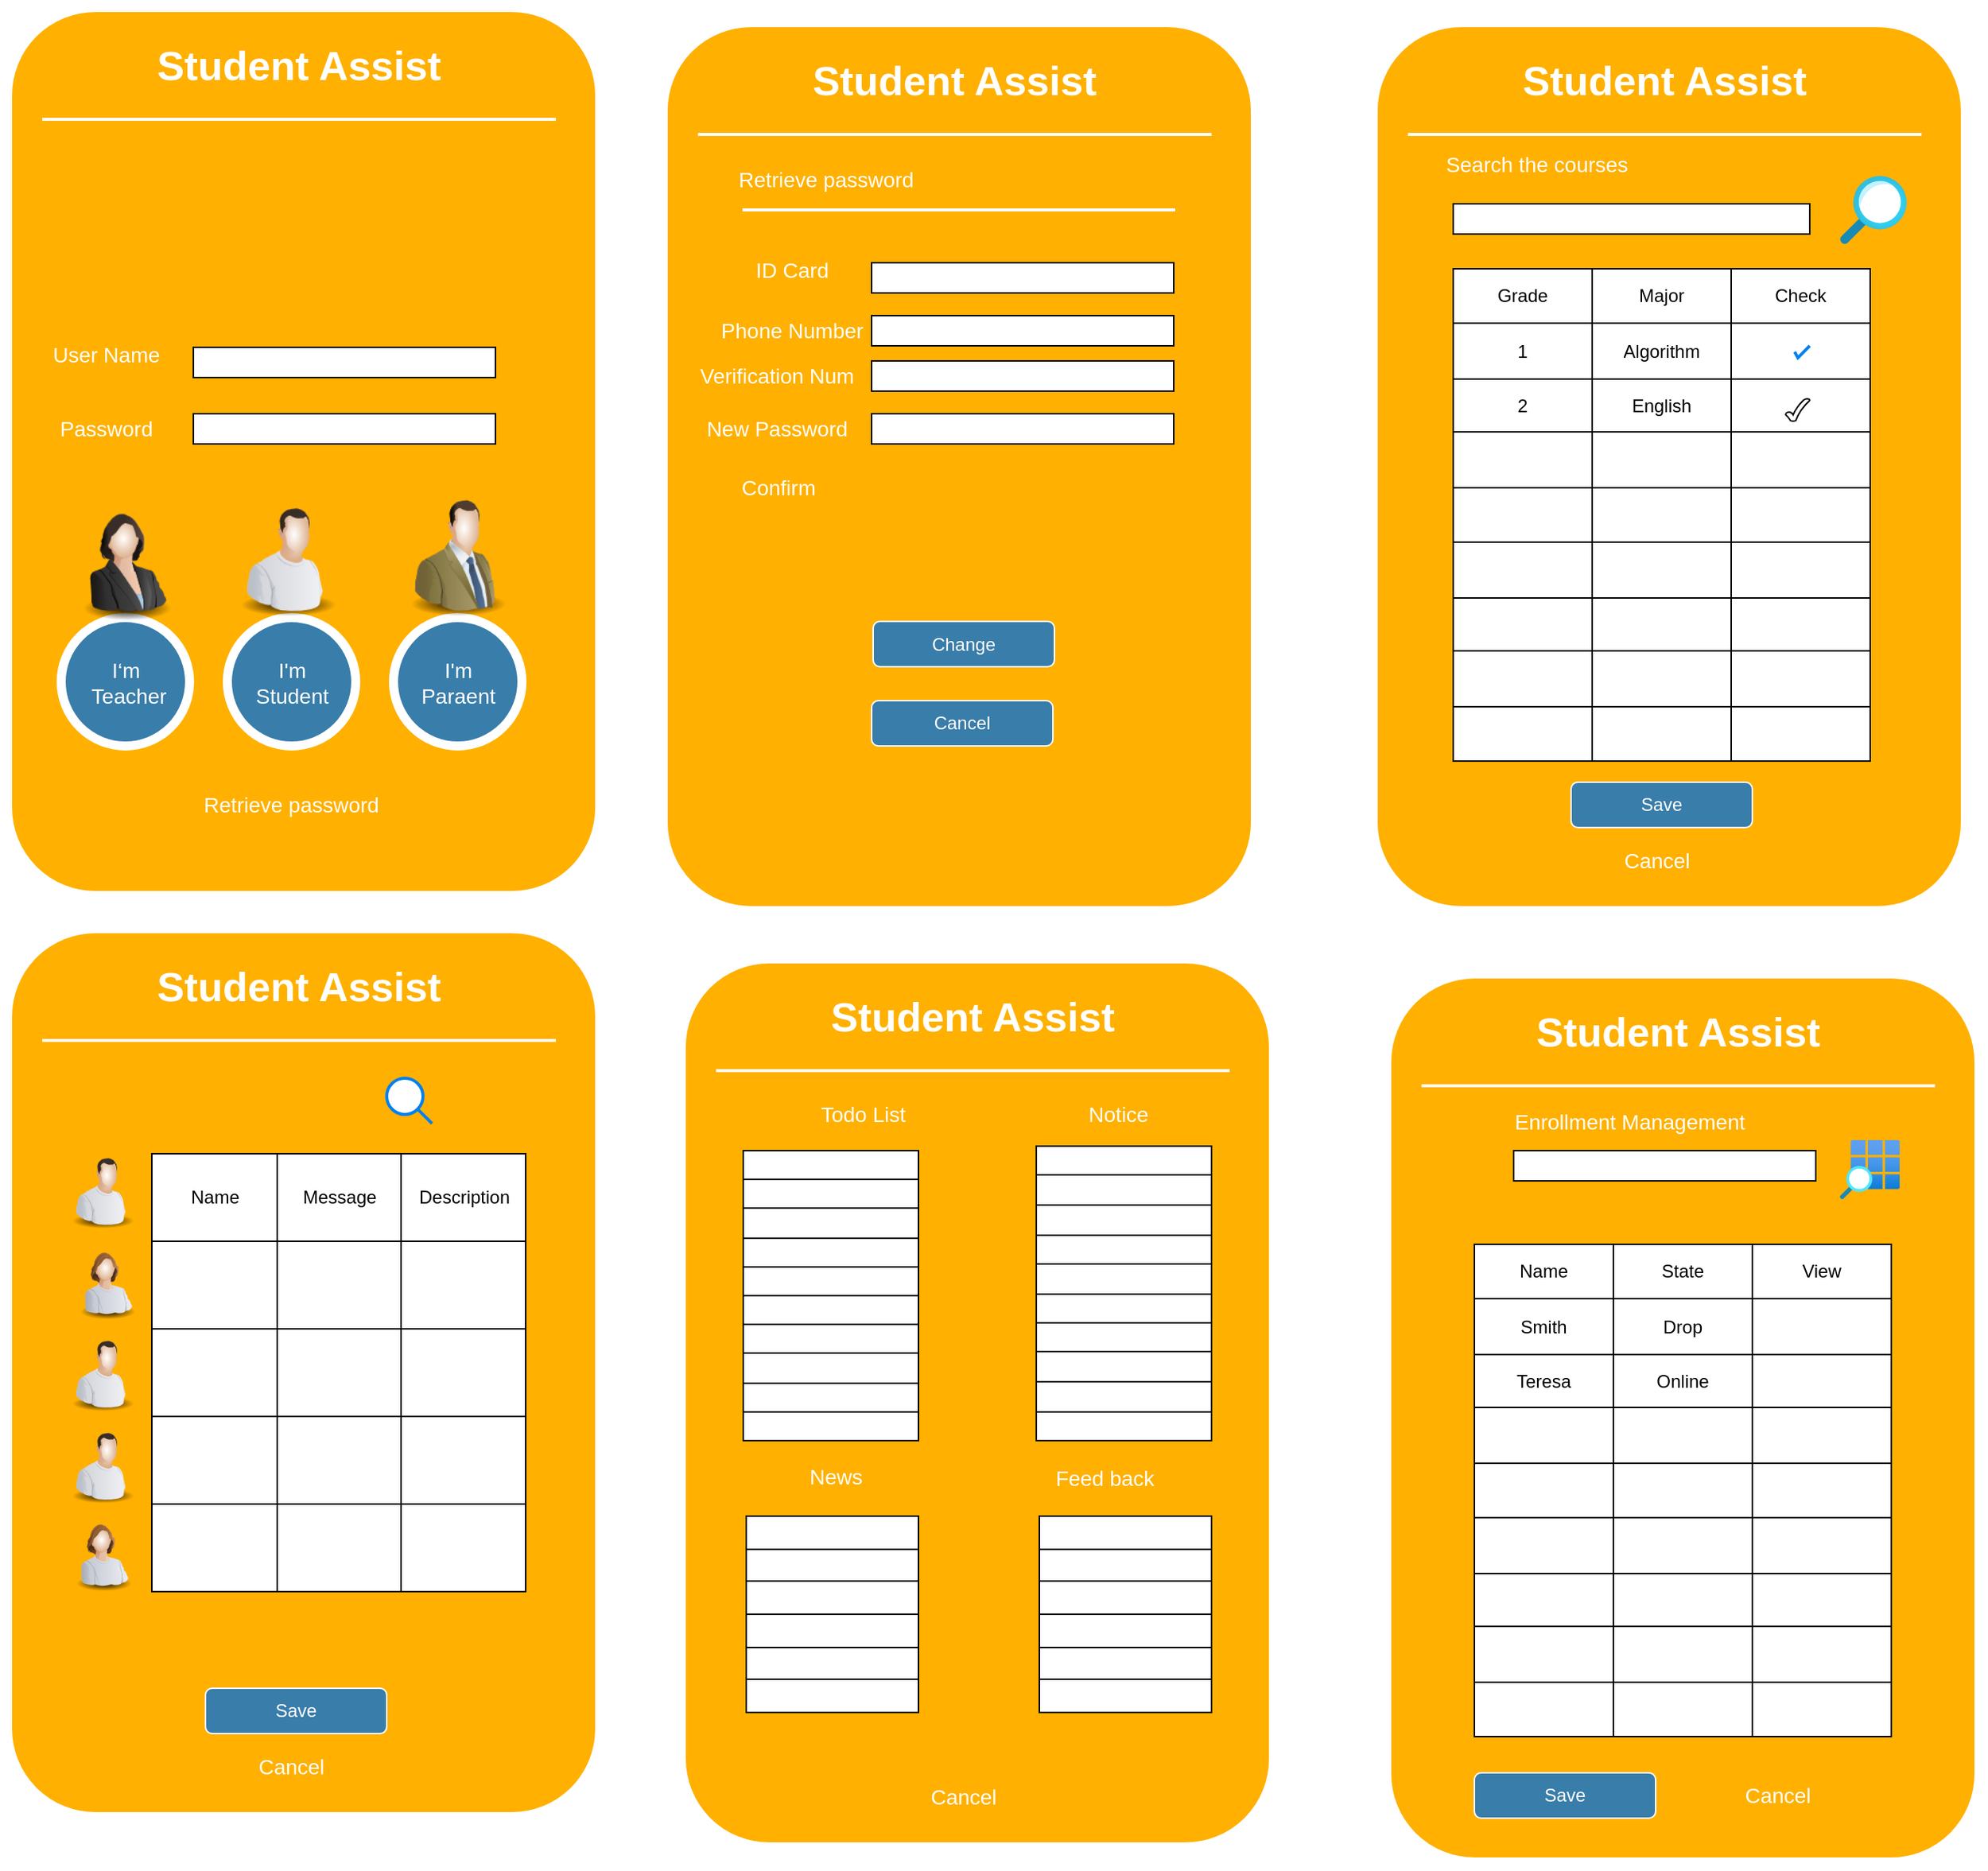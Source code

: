 <mxfile version="14.6.13" type="github"><diagram name="Page-1" id="12e1b939-464a-85fe-373e-61e167be1490"><mxGraphModel dx="2364" dy="1414" grid="1" gridSize="10" guides="1" tooltips="1" connect="1" arrows="1" fold="1" page="1" pageScale="1.5" pageWidth="1169" pageHeight="826" background="none" math="0" shadow="0"><root><mxCell id="0"/><mxCell id="1" parent="0"/><mxCell id="60da8b9f42644d3a-24" value="" style="whiteSpace=wrap;html=1;rounded=1;shadow=0;strokeWidth=8;fontSize=20;align=center;fillColor=#FFB001;strokeColor=#FFFFFF;" parent="1" vertex="1"><mxGeometry x="160" y="150" width="394" height="590" as="geometry"/></mxCell><mxCell id="60da8b9f42644d3a-3" value="Student Assist" style="text;html=1;strokeColor=none;fillColor=none;align=center;verticalAlign=middle;whiteSpace=wrap;rounded=0;shadow=0;fontSize=27;fontColor=#FFFFFF;fontStyle=1" parent="1" vertex="1"><mxGeometry x="214" y="160" width="280" height="60" as="geometry"/></mxCell><mxCell id="60da8b9f42644d3a-20" value="" style="line;strokeWidth=2;html=1;rounded=0;shadow=0;fontSize=27;align=center;fillColor=none;strokeColor=#FFFFFF;" parent="1" vertex="1"><mxGeometry x="184" y="220" width="340" height="10" as="geometry"/></mxCell><mxCell id="60da8b9f42644d3a-19" value="User Name" style="text;html=1;strokeColor=none;fillColor=none;align=center;verticalAlign=middle;whiteSpace=wrap;rounded=0;shadow=0;fontSize=14;fontColor=#FFFFFF;" parent="1" vertex="1"><mxGeometry x="169" y="366" width="115" height="30" as="geometry"/></mxCell><mxCell id="wut-rRLoSvnaoINCm_0f-1" value="" style="rounded=0;whiteSpace=wrap;html=1;" vertex="1" parent="1"><mxGeometry x="284" y="376" width="200" height="20" as="geometry"/></mxCell><mxCell id="wut-rRLoSvnaoINCm_0f-2" value="Password" style="text;html=1;strokeColor=none;fillColor=none;align=center;verticalAlign=middle;whiteSpace=wrap;rounded=0;shadow=0;fontSize=14;fontColor=#FFFFFF;" vertex="1" parent="1"><mxGeometry x="169" y="415" width="115" height="30" as="geometry"/></mxCell><mxCell id="wut-rRLoSvnaoINCm_0f-3" value="" style="rounded=0;whiteSpace=wrap;html=1;" vertex="1" parent="1"><mxGeometry x="284" y="420" width="200" height="20" as="geometry"/></mxCell><mxCell id="60da8b9f42644d3a-22" value="I‘m&lt;br&gt;&amp;nbsp;Teacher" style="ellipse;whiteSpace=wrap;html=1;rounded=0;shadow=0;strokeWidth=6;fontSize=14;align=center;fillColor=#397DAA;strokeColor=#FFFFFF;fontColor=#FFFFFF;" parent="1" vertex="1"><mxGeometry x="196.5" y="555" width="85" height="85" as="geometry"/></mxCell><mxCell id="wut-rRLoSvnaoINCm_0f-4" value="I'm&lt;br&gt;Student" style="ellipse;whiteSpace=wrap;html=1;rounded=0;shadow=0;strokeWidth=6;fontSize=14;align=center;fillColor=#397DAA;strokeColor=#FFFFFF;fontColor=#FFFFFF;" vertex="1" parent="1"><mxGeometry x="306.5" y="555" width="85" height="85" as="geometry"/></mxCell><mxCell id="wut-rRLoSvnaoINCm_0f-5" value="I'm&lt;br&gt;Paraent" style="ellipse;whiteSpace=wrap;html=1;rounded=0;shadow=0;strokeWidth=6;fontSize=14;align=center;fillColor=#397DAA;strokeColor=#FFFFFF;fontColor=#FFFFFF;" vertex="1" parent="1"><mxGeometry x="416.5" y="555" width="85" height="85" as="geometry"/></mxCell><mxCell id="wut-rRLoSvnaoINCm_0f-6" value="" style="whiteSpace=wrap;html=1;rounded=1;shadow=0;strokeWidth=8;fontSize=20;align=center;fillColor=#FFB001;strokeColor=#FFFFFF;" vertex="1" parent="1"><mxGeometry x="594" y="160" width="394" height="590" as="geometry"/></mxCell><mxCell id="wut-rRLoSvnaoINCm_0f-7" value="Student Assist" style="text;html=1;strokeColor=none;fillColor=none;align=center;verticalAlign=middle;whiteSpace=wrap;rounded=0;shadow=0;fontSize=27;fontColor=#FFFFFF;fontStyle=1" vertex="1" parent="1"><mxGeometry x="648" y="170" width="280" height="60" as="geometry"/></mxCell><mxCell id="wut-rRLoSvnaoINCm_0f-8" value="" style="line;strokeWidth=2;html=1;rounded=0;shadow=0;fontSize=27;align=center;fillColor=none;strokeColor=#FFFFFF;" vertex="1" parent="1"><mxGeometry x="618" y="230" width="340" height="10" as="geometry"/></mxCell><mxCell id="wut-rRLoSvnaoINCm_0f-9" value="ID Card" style="text;html=1;strokeColor=none;fillColor=none;align=center;verticalAlign=middle;whiteSpace=wrap;rounded=0;shadow=0;fontSize=14;fontColor=#FFFFFF;" vertex="1" parent="1"><mxGeometry x="623" y="310" width="115" height="30" as="geometry"/></mxCell><mxCell id="wut-rRLoSvnaoINCm_0f-10" value="" style="rounded=0;whiteSpace=wrap;html=1;" vertex="1" parent="1"><mxGeometry x="733" y="320" width="200" height="20" as="geometry"/></mxCell><mxCell id="wut-rRLoSvnaoINCm_0f-11" value="Phone Number" style="text;html=1;strokeColor=none;fillColor=none;align=center;verticalAlign=middle;whiteSpace=wrap;rounded=0;shadow=0;fontSize=14;fontColor=#FFFFFF;" vertex="1" parent="1"><mxGeometry x="623" y="350" width="115" height="30" as="geometry"/></mxCell><mxCell id="wut-rRLoSvnaoINCm_0f-12" value="" style="rounded=0;whiteSpace=wrap;html=1;" vertex="1" parent="1"><mxGeometry x="733" y="355" width="200" height="20" as="geometry"/></mxCell><mxCell id="wut-rRLoSvnaoINCm_0f-16" value="Retrieve password" style="text;html=1;strokeColor=none;fillColor=none;align=center;verticalAlign=middle;whiteSpace=wrap;rounded=0;shadow=0;fontSize=14;fontColor=#FFFFFF;" vertex="1" parent="1"><mxGeometry x="274" y="664" width="150" height="30" as="geometry"/></mxCell><mxCell id="wut-rRLoSvnaoINCm_0f-17" value="Retrieve password" style="text;html=1;strokeColor=none;fillColor=none;align=center;verticalAlign=middle;whiteSpace=wrap;rounded=0;shadow=0;fontSize=14;fontColor=#FFFFFF;" vertex="1" parent="1"><mxGeometry x="628" y="250" width="150" height="30" as="geometry"/></mxCell><mxCell id="wut-rRLoSvnaoINCm_0f-18" value="" style="line;strokeWidth=2;html=1;rounded=0;shadow=0;fontSize=27;align=center;fillColor=none;strokeColor=#FFFFFF;" vertex="1" parent="1"><mxGeometry x="647.5" y="280" width="286.5" height="10" as="geometry"/></mxCell><mxCell id="wut-rRLoSvnaoINCm_0f-19" value="Verification Num" style="text;html=1;strokeColor=none;fillColor=none;align=center;verticalAlign=middle;whiteSpace=wrap;rounded=0;shadow=0;fontSize=14;fontColor=#FFFFFF;" vertex="1" parent="1"><mxGeometry x="613" y="380" width="115" height="30" as="geometry"/></mxCell><mxCell id="wut-rRLoSvnaoINCm_0f-20" value="" style="rounded=0;whiteSpace=wrap;html=1;" vertex="1" parent="1"><mxGeometry x="733" y="385" width="200" height="20" as="geometry"/></mxCell><mxCell id="wut-rRLoSvnaoINCm_0f-21" value="New Password" style="text;html=1;strokeColor=none;fillColor=none;align=center;verticalAlign=middle;whiteSpace=wrap;rounded=0;shadow=0;fontSize=14;fontColor=#FFFFFF;" vertex="1" parent="1"><mxGeometry x="613" y="415" width="115" height="30" as="geometry"/></mxCell><mxCell id="wut-rRLoSvnaoINCm_0f-22" value="" style="rounded=0;whiteSpace=wrap;html=1;" vertex="1" parent="1"><mxGeometry x="733" y="420" width="200" height="20" as="geometry"/></mxCell><mxCell id="wut-rRLoSvnaoINCm_0f-23" value="Confirm" style="text;html=1;strokeColor=none;fillColor=none;align=center;verticalAlign=middle;whiteSpace=wrap;rounded=0;shadow=0;fontSize=14;fontColor=#FFFFFF;" vertex="1" parent="1"><mxGeometry x="614" y="454" width="115" height="30" as="geometry"/></mxCell><mxCell id="wut-rRLoSvnaoINCm_0f-25" value="Change" style="rounded=1;whiteSpace=wrap;html=1;fillColor=#397DAA;strokeColor=#FFFFFF;fontColor=#FFFFFF;" vertex="1" parent="1"><mxGeometry x="734" y="557.5" width="120" height="30" as="geometry"/></mxCell><mxCell id="wut-rRLoSvnaoINCm_0f-26" value="Cancel" style="rounded=1;whiteSpace=wrap;html=1;fillColor=#397DAA;strokeColor=#FFFFFF;fontColor=#FFFFFF;" vertex="1" parent="1"><mxGeometry x="733" y="610" width="120" height="30" as="geometry"/></mxCell><mxCell id="wut-rRLoSvnaoINCm_0f-27" value="" style="whiteSpace=wrap;html=1;rounded=1;shadow=0;strokeWidth=8;fontSize=20;align=center;fillColor=#FFB001;strokeColor=#FFFFFF;" vertex="1" parent="1"><mxGeometry x="1064" y="160" width="394" height="590" as="geometry"/></mxCell><mxCell id="wut-rRLoSvnaoINCm_0f-28" value="Student Assist" style="text;html=1;strokeColor=none;fillColor=none;align=center;verticalAlign=middle;whiteSpace=wrap;rounded=0;shadow=0;fontSize=27;fontColor=#FFFFFF;fontStyle=1" vertex="1" parent="1"><mxGeometry x="1118" y="170" width="280" height="60" as="geometry"/></mxCell><mxCell id="wut-rRLoSvnaoINCm_0f-29" value="" style="line;strokeWidth=2;html=1;rounded=0;shadow=0;fontSize=27;align=center;fillColor=none;strokeColor=#FFFFFF;" vertex="1" parent="1"><mxGeometry x="1088" y="230" width="340" height="10" as="geometry"/></mxCell><mxCell id="wut-rRLoSvnaoINCm_0f-30" value="Search the courses" style="text;html=1;strokeColor=none;fillColor=none;align=center;verticalAlign=middle;whiteSpace=wrap;rounded=0;shadow=0;fontSize=14;fontColor=#FFFFFF;" vertex="1" parent="1"><mxGeometry x="1073" y="240" width="201" height="30" as="geometry"/></mxCell><mxCell id="wut-rRLoSvnaoINCm_0f-31" value="" style="rounded=0;whiteSpace=wrap;html=1;" vertex="1" parent="1"><mxGeometry x="1118" y="281" width="236" height="20" as="geometry"/></mxCell><mxCell id="wut-rRLoSvnaoINCm_0f-37" value="Cancel" style="text;html=1;strokeColor=none;fillColor=none;align=center;verticalAlign=middle;whiteSpace=wrap;rounded=0;shadow=0;fontSize=14;fontColor=#FFFFFF;" vertex="1" parent="1"><mxGeometry x="1178" y="701" width="150" height="30" as="geometry"/></mxCell><mxCell id="wut-rRLoSvnaoINCm_0f-38" value="" style="aspect=fixed;html=1;points=[];align=center;image;fontSize=12;image=img/lib/azure2/general/Search.svg;rounded=1;fillColor=#FFFFFF;" vertex="1" parent="1"><mxGeometry x="1374" y="262.5" width="44.31" height="45" as="geometry"/></mxCell><mxCell id="wut-rRLoSvnaoINCm_0f-39" value="Save" style="rounded=1;whiteSpace=wrap;html=1;fillColor=#397DAA;strokeColor=#FFFFFF;fontColor=#FFFFFF;" vertex="1" parent="1"><mxGeometry x="1196" y="664" width="120" height="30" as="geometry"/></mxCell><mxCell id="wut-rRLoSvnaoINCm_0f-74" value="" style="shape=table;html=1;whiteSpace=wrap;startSize=0;container=1;collapsible=0;childLayout=tableLayout;" vertex="1" parent="1"><mxGeometry x="1118" y="324" width="276" height="326" as="geometry"/></mxCell><mxCell id="wut-rRLoSvnaoINCm_0f-75" value="" style="shape=partialRectangle;html=1;whiteSpace=wrap;collapsible=0;dropTarget=0;pointerEvents=0;fillColor=none;top=0;left=0;bottom=0;right=0;points=[[0,0.5],[1,0.5]];portConstraint=eastwest;" vertex="1" parent="wut-rRLoSvnaoINCm_0f-74"><mxGeometry width="276" height="36" as="geometry"/></mxCell><mxCell id="wut-rRLoSvnaoINCm_0f-76" value="Grade" style="shape=partialRectangle;html=1;whiteSpace=wrap;connectable=0;overflow=hidden;fillColor=none;top=0;left=0;bottom=0;right=0;" vertex="1" parent="wut-rRLoSvnaoINCm_0f-75"><mxGeometry width="92" height="36" as="geometry"/></mxCell><mxCell id="wut-rRLoSvnaoINCm_0f-77" value="Major" style="shape=partialRectangle;html=1;whiteSpace=wrap;connectable=0;overflow=hidden;fillColor=none;top=0;left=0;bottom=0;right=0;" vertex="1" parent="wut-rRLoSvnaoINCm_0f-75"><mxGeometry x="92" width="92" height="36" as="geometry"/></mxCell><mxCell id="wut-rRLoSvnaoINCm_0f-78" value="Check" style="shape=partialRectangle;html=1;whiteSpace=wrap;connectable=0;overflow=hidden;fillColor=none;top=0;left=0;bottom=0;right=0;" vertex="1" parent="wut-rRLoSvnaoINCm_0f-75"><mxGeometry x="184" width="92" height="36" as="geometry"/></mxCell><mxCell id="wut-rRLoSvnaoINCm_0f-79" value="" style="shape=partialRectangle;html=1;whiteSpace=wrap;collapsible=0;dropTarget=0;pointerEvents=0;fillColor=none;top=0;left=0;bottom=0;right=0;points=[[0,0.5],[1,0.5]];portConstraint=eastwest;" vertex="1" parent="wut-rRLoSvnaoINCm_0f-74"><mxGeometry y="36" width="276" height="37" as="geometry"/></mxCell><mxCell id="wut-rRLoSvnaoINCm_0f-80" value="1" style="shape=partialRectangle;html=1;whiteSpace=wrap;connectable=0;overflow=hidden;fillColor=none;top=0;left=0;bottom=0;right=0;" vertex="1" parent="wut-rRLoSvnaoINCm_0f-79"><mxGeometry width="92" height="37" as="geometry"/></mxCell><mxCell id="wut-rRLoSvnaoINCm_0f-81" value="Algorithm" style="shape=partialRectangle;html=1;whiteSpace=wrap;connectable=0;overflow=hidden;fillColor=none;top=0;left=0;bottom=0;right=0;" vertex="1" parent="wut-rRLoSvnaoINCm_0f-79"><mxGeometry x="92" width="92" height="37" as="geometry"/></mxCell><mxCell id="wut-rRLoSvnaoINCm_0f-82" value="" style="shape=partialRectangle;html=1;whiteSpace=wrap;connectable=0;overflow=hidden;fillColor=none;top=0;left=0;bottom=0;right=0;" vertex="1" parent="wut-rRLoSvnaoINCm_0f-79"><mxGeometry x="184" width="92" height="37" as="geometry"/></mxCell><mxCell id="wut-rRLoSvnaoINCm_0f-83" value="" style="shape=partialRectangle;html=1;whiteSpace=wrap;collapsible=0;dropTarget=0;pointerEvents=0;fillColor=none;top=0;left=0;bottom=0;right=0;points=[[0,0.5],[1,0.5]];portConstraint=eastwest;" vertex="1" parent="wut-rRLoSvnaoINCm_0f-74"><mxGeometry y="73" width="276" height="35" as="geometry"/></mxCell><mxCell id="wut-rRLoSvnaoINCm_0f-84" value="2" style="shape=partialRectangle;html=1;whiteSpace=wrap;connectable=0;overflow=hidden;fillColor=none;top=0;left=0;bottom=0;right=0;" vertex="1" parent="wut-rRLoSvnaoINCm_0f-83"><mxGeometry width="92" height="35" as="geometry"/></mxCell><mxCell id="wut-rRLoSvnaoINCm_0f-85" value="English" style="shape=partialRectangle;html=1;whiteSpace=wrap;connectable=0;overflow=hidden;fillColor=none;top=0;left=0;bottom=0;right=0;" vertex="1" parent="wut-rRLoSvnaoINCm_0f-83"><mxGeometry x="92" width="92" height="35" as="geometry"/></mxCell><mxCell id="wut-rRLoSvnaoINCm_0f-86" value="" style="shape=partialRectangle;html=1;whiteSpace=wrap;connectable=0;overflow=hidden;fillColor=none;top=0;left=0;bottom=0;right=0;" vertex="1" parent="wut-rRLoSvnaoINCm_0f-83"><mxGeometry x="184" width="92" height="35" as="geometry"/></mxCell><mxCell id="wut-rRLoSvnaoINCm_0f-87" value="" style="shape=partialRectangle;html=1;whiteSpace=wrap;collapsible=0;dropTarget=0;pointerEvents=0;fillColor=none;top=0;left=0;bottom=0;right=0;points=[[0,0.5],[1,0.5]];portConstraint=eastwest;" vertex="1" parent="wut-rRLoSvnaoINCm_0f-74"><mxGeometry y="108" width="276" height="37" as="geometry"/></mxCell><mxCell id="wut-rRLoSvnaoINCm_0f-88" value="" style="shape=partialRectangle;html=1;whiteSpace=wrap;connectable=0;overflow=hidden;fillColor=none;top=0;left=0;bottom=0;right=0;" vertex="1" parent="wut-rRLoSvnaoINCm_0f-87"><mxGeometry width="92" height="37" as="geometry"/></mxCell><mxCell id="wut-rRLoSvnaoINCm_0f-89" value="" style="shape=partialRectangle;html=1;whiteSpace=wrap;connectable=0;overflow=hidden;fillColor=none;top=0;left=0;bottom=0;right=0;" vertex="1" parent="wut-rRLoSvnaoINCm_0f-87"><mxGeometry x="92" width="92" height="37" as="geometry"/></mxCell><mxCell id="wut-rRLoSvnaoINCm_0f-90" value="" style="shape=partialRectangle;html=1;whiteSpace=wrap;connectable=0;overflow=hidden;fillColor=none;top=0;left=0;bottom=0;right=0;" vertex="1" parent="wut-rRLoSvnaoINCm_0f-87"><mxGeometry x="184" width="92" height="37" as="geometry"/></mxCell><mxCell id="wut-rRLoSvnaoINCm_0f-91" value="" style="shape=partialRectangle;html=1;whiteSpace=wrap;collapsible=0;dropTarget=0;pointerEvents=0;fillColor=none;top=0;left=0;bottom=0;right=0;points=[[0,0.5],[1,0.5]];portConstraint=eastwest;" vertex="1" parent="wut-rRLoSvnaoINCm_0f-74"><mxGeometry y="145" width="276" height="36" as="geometry"/></mxCell><mxCell id="wut-rRLoSvnaoINCm_0f-92" value="" style="shape=partialRectangle;html=1;whiteSpace=wrap;connectable=0;overflow=hidden;fillColor=none;top=0;left=0;bottom=0;right=0;" vertex="1" parent="wut-rRLoSvnaoINCm_0f-91"><mxGeometry width="92" height="36" as="geometry"/></mxCell><mxCell id="wut-rRLoSvnaoINCm_0f-93" value="" style="shape=partialRectangle;html=1;whiteSpace=wrap;connectable=0;overflow=hidden;fillColor=none;top=0;left=0;bottom=0;right=0;" vertex="1" parent="wut-rRLoSvnaoINCm_0f-91"><mxGeometry x="92" width="92" height="36" as="geometry"/></mxCell><mxCell id="wut-rRLoSvnaoINCm_0f-94" value="" style="shape=partialRectangle;html=1;whiteSpace=wrap;connectable=0;overflow=hidden;fillColor=none;top=0;left=0;bottom=0;right=0;" vertex="1" parent="wut-rRLoSvnaoINCm_0f-91"><mxGeometry x="184" width="92" height="36" as="geometry"/></mxCell><mxCell id="wut-rRLoSvnaoINCm_0f-95" value="" style="shape=partialRectangle;html=1;whiteSpace=wrap;collapsible=0;dropTarget=0;pointerEvents=0;fillColor=none;top=0;left=0;bottom=0;right=0;points=[[0,0.5],[1,0.5]];portConstraint=eastwest;" vertex="1" parent="wut-rRLoSvnaoINCm_0f-74"><mxGeometry y="181" width="276" height="37" as="geometry"/></mxCell><mxCell id="wut-rRLoSvnaoINCm_0f-96" value="" style="shape=partialRectangle;html=1;whiteSpace=wrap;connectable=0;overflow=hidden;fillColor=none;top=0;left=0;bottom=0;right=0;" vertex="1" parent="wut-rRLoSvnaoINCm_0f-95"><mxGeometry width="92" height="37" as="geometry"/></mxCell><mxCell id="wut-rRLoSvnaoINCm_0f-97" value="" style="shape=partialRectangle;html=1;whiteSpace=wrap;connectable=0;overflow=hidden;fillColor=none;top=0;left=0;bottom=0;right=0;" vertex="1" parent="wut-rRLoSvnaoINCm_0f-95"><mxGeometry x="92" width="92" height="37" as="geometry"/></mxCell><mxCell id="wut-rRLoSvnaoINCm_0f-98" value="" style="shape=partialRectangle;html=1;whiteSpace=wrap;connectable=0;overflow=hidden;fillColor=none;top=0;left=0;bottom=0;right=0;" vertex="1" parent="wut-rRLoSvnaoINCm_0f-95"><mxGeometry x="184" width="92" height="37" as="geometry"/></mxCell><mxCell id="wut-rRLoSvnaoINCm_0f-99" value="" style="shape=partialRectangle;html=1;whiteSpace=wrap;collapsible=0;dropTarget=0;pointerEvents=0;fillColor=none;top=0;left=0;bottom=0;right=0;points=[[0,0.5],[1,0.5]];portConstraint=eastwest;" vertex="1" parent="wut-rRLoSvnaoINCm_0f-74"><mxGeometry y="218" width="276" height="35" as="geometry"/></mxCell><mxCell id="wut-rRLoSvnaoINCm_0f-100" value="" style="shape=partialRectangle;html=1;whiteSpace=wrap;connectable=0;overflow=hidden;fillColor=none;top=0;left=0;bottom=0;right=0;" vertex="1" parent="wut-rRLoSvnaoINCm_0f-99"><mxGeometry width="92" height="35" as="geometry"/></mxCell><mxCell id="wut-rRLoSvnaoINCm_0f-101" value="" style="shape=partialRectangle;html=1;whiteSpace=wrap;connectable=0;overflow=hidden;fillColor=none;top=0;left=0;bottom=0;right=0;" vertex="1" parent="wut-rRLoSvnaoINCm_0f-99"><mxGeometry x="92" width="92" height="35" as="geometry"/></mxCell><mxCell id="wut-rRLoSvnaoINCm_0f-102" value="" style="shape=partialRectangle;html=1;whiteSpace=wrap;connectable=0;overflow=hidden;fillColor=none;top=0;left=0;bottom=0;right=0;" vertex="1" parent="wut-rRLoSvnaoINCm_0f-99"><mxGeometry x="184" width="92" height="35" as="geometry"/></mxCell><mxCell id="wut-rRLoSvnaoINCm_0f-103" value="" style="shape=partialRectangle;html=1;whiteSpace=wrap;collapsible=0;dropTarget=0;pointerEvents=0;fillColor=none;top=0;left=0;bottom=0;right=0;points=[[0,0.5],[1,0.5]];portConstraint=eastwest;" vertex="1" parent="wut-rRLoSvnaoINCm_0f-74"><mxGeometry y="253" width="276" height="37" as="geometry"/></mxCell><mxCell id="wut-rRLoSvnaoINCm_0f-104" value="" style="shape=partialRectangle;html=1;whiteSpace=wrap;connectable=0;overflow=hidden;fillColor=none;top=0;left=0;bottom=0;right=0;" vertex="1" parent="wut-rRLoSvnaoINCm_0f-103"><mxGeometry width="92" height="37" as="geometry"/></mxCell><mxCell id="wut-rRLoSvnaoINCm_0f-105" value="" style="shape=partialRectangle;html=1;whiteSpace=wrap;connectable=0;overflow=hidden;fillColor=none;top=0;left=0;bottom=0;right=0;" vertex="1" parent="wut-rRLoSvnaoINCm_0f-103"><mxGeometry x="92" width="92" height="37" as="geometry"/></mxCell><mxCell id="wut-rRLoSvnaoINCm_0f-106" value="" style="shape=partialRectangle;html=1;whiteSpace=wrap;connectable=0;overflow=hidden;fillColor=none;top=0;left=0;bottom=0;right=0;" vertex="1" parent="wut-rRLoSvnaoINCm_0f-103"><mxGeometry x="184" width="92" height="37" as="geometry"/></mxCell><mxCell id="wut-rRLoSvnaoINCm_0f-107" value="" style="shape=partialRectangle;html=1;whiteSpace=wrap;collapsible=0;dropTarget=0;pointerEvents=0;fillColor=none;top=0;left=0;bottom=0;right=0;points=[[0,0.5],[1,0.5]];portConstraint=eastwest;" vertex="1" parent="wut-rRLoSvnaoINCm_0f-74"><mxGeometry y="290" width="276" height="36" as="geometry"/></mxCell><mxCell id="wut-rRLoSvnaoINCm_0f-108" value="" style="shape=partialRectangle;html=1;whiteSpace=wrap;connectable=0;overflow=hidden;fillColor=none;top=0;left=0;bottom=0;right=0;" vertex="1" parent="wut-rRLoSvnaoINCm_0f-107"><mxGeometry width="92" height="36" as="geometry"/></mxCell><mxCell id="wut-rRLoSvnaoINCm_0f-109" value="" style="shape=partialRectangle;html=1;whiteSpace=wrap;connectable=0;overflow=hidden;fillColor=none;top=0;left=0;bottom=0;right=0;" vertex="1" parent="wut-rRLoSvnaoINCm_0f-107"><mxGeometry x="92" width="92" height="36" as="geometry"/></mxCell><mxCell id="wut-rRLoSvnaoINCm_0f-110" value="" style="shape=partialRectangle;html=1;whiteSpace=wrap;connectable=0;overflow=hidden;fillColor=none;top=0;left=0;bottom=0;right=0;" vertex="1" parent="wut-rRLoSvnaoINCm_0f-107"><mxGeometry x="184" width="92" height="36" as="geometry"/></mxCell><mxCell id="wut-rRLoSvnaoINCm_0f-111" value="" style="html=1;verticalLabelPosition=bottom;labelBackgroundColor=#ffffff;verticalAlign=top;shadow=0;dashed=0;strokeWidth=2;shape=mxgraph.ios7.misc.check;strokeColor=#0080f0;rounded=1;fillColor=#FFFFFF;" vertex="1" parent="1"><mxGeometry x="1344" y="375" width="10" height="8" as="geometry"/></mxCell><mxCell id="wut-rRLoSvnaoINCm_0f-112" value="" style="verticalLabelPosition=bottom;verticalAlign=top;html=1;shape=mxgraph.basic.tick;rounded=1;fillColor=#FFFFFF;" vertex="1" parent="1"><mxGeometry x="1338" y="410" width="16" height="15" as="geometry"/></mxCell><mxCell id="wut-rRLoSvnaoINCm_0f-113" value="" style="whiteSpace=wrap;html=1;rounded=1;shadow=0;strokeWidth=8;fontSize=20;align=center;fillColor=#FFB001;strokeColor=#FFFFFF;" vertex="1" parent="1"><mxGeometry x="160" y="760" width="394" height="590" as="geometry"/></mxCell><mxCell id="wut-rRLoSvnaoINCm_0f-114" value="Student Assist" style="text;html=1;strokeColor=none;fillColor=none;align=center;verticalAlign=middle;whiteSpace=wrap;rounded=0;shadow=0;fontSize=27;fontColor=#FFFFFF;fontStyle=1" vertex="1" parent="1"><mxGeometry x="214" y="770" width="280" height="60" as="geometry"/></mxCell><mxCell id="wut-rRLoSvnaoINCm_0f-115" value="" style="line;strokeWidth=2;html=1;rounded=0;shadow=0;fontSize=27;align=center;fillColor=none;strokeColor=#FFFFFF;" vertex="1" parent="1"><mxGeometry x="184" y="830" width="340" height="10" as="geometry"/></mxCell><mxCell id="wut-rRLoSvnaoINCm_0f-118" value="Cancel" style="text;html=1;strokeColor=none;fillColor=none;align=center;verticalAlign=middle;whiteSpace=wrap;rounded=0;shadow=0;fontSize=14;fontColor=#FFFFFF;" vertex="1" parent="1"><mxGeometry x="274" y="1301" width="150" height="30" as="geometry"/></mxCell><mxCell id="wut-rRLoSvnaoINCm_0f-120" value="Save" style="rounded=1;whiteSpace=wrap;html=1;fillColor=#397DAA;strokeColor=#FFFFFF;fontColor=#FFFFFF;" vertex="1" parent="1"><mxGeometry x="292" y="1264" width="120" height="30" as="geometry"/></mxCell><mxCell id="wut-rRLoSvnaoINCm_0f-161" value="" style="image;html=1;image=img/lib/clip_art/people/Worker_Man_128x128.png;rounded=1;fillColor=#FFFFFF;" vertex="1" parent="1"><mxGeometry x="194" y="908" width="60" height="52" as="geometry"/></mxCell><mxCell id="wut-rRLoSvnaoINCm_0f-162" value="" style="image;html=1;image=img/lib/clip_art/people/Worker_Woman_128x128.png;rounded=1;fillColor=#FFFFFF;" vertex="1" parent="1"><mxGeometry x="201.5" y="970" width="50" height="50" as="geometry"/></mxCell><mxCell id="wut-rRLoSvnaoINCm_0f-163" value="" style="html=1;verticalLabelPosition=bottom;align=center;labelBackgroundColor=#ffffff;verticalAlign=top;strokeWidth=2;strokeColor=#0080F0;shadow=0;dashed=0;shape=mxgraph.ios7.icons.looking_glass;rounded=1;fillColor=#FFFFFF;" vertex="1" parent="1"><mxGeometry x="412" y="860" width="30" height="30" as="geometry"/></mxCell><mxCell id="wut-rRLoSvnaoINCm_0f-165" value="" style="shape=image;html=1;verticalAlign=top;verticalLabelPosition=bottom;labelBackgroundColor=#ffffff;imageAspect=0;aspect=fixed;image=https://cdn1.iconfinder.com/data/icons/feather-2/24/user-plus-128.png;rounded=1;fillColor=#FFFFFF;" vertex="1" parent="1"><mxGeometry x="464" y="845" width="60" height="60" as="geometry"/></mxCell><mxCell id="wut-rRLoSvnaoINCm_0f-166" value="" style="image;html=1;image=img/lib/clip_art/people/Worker_Man_128x128.png;rounded=1;fillColor=#FFFFFF;" vertex="1" parent="1"><mxGeometry x="194" y="1029" width="60" height="52" as="geometry"/></mxCell><mxCell id="wut-rRLoSvnaoINCm_0f-167" value="" style="image;html=1;image=img/lib/clip_art/people/Worker_Man_128x128.png;rounded=1;fillColor=#FFFFFF;" vertex="1" parent="1"><mxGeometry x="194" y="1090" width="60" height="52" as="geometry"/></mxCell><mxCell id="wut-rRLoSvnaoINCm_0f-168" value="" style="image;html=1;image=img/lib/clip_art/people/Worker_Woman_128x128.png;rounded=1;fillColor=#FFFFFF;" vertex="1" parent="1"><mxGeometry x="199" y="1150" width="50" height="50" as="geometry"/></mxCell><mxCell id="wut-rRLoSvnaoINCm_0f-169" value="" style="image;html=1;image=img/lib/clip_art/people/Worker_Man_128x128.png;rounded=1;fillColor=#FFFFFF;" vertex="1" parent="1"><mxGeometry x="306.5" y="475" width="80" height="80" as="geometry"/></mxCell><mxCell id="wut-rRLoSvnaoINCm_0f-171" value="" style="image;html=1;image=img/lib/clip_art/people/Suit_Man_Green_128x128.png;rounded=1;fillColor=#FFFFFF;" vertex="1" parent="1"><mxGeometry x="419" y="475" width="80" height="80" as="geometry"/></mxCell><mxCell id="wut-rRLoSvnaoINCm_0f-172" value="" style="image;html=1;image=img/lib/clip_art/people/Suit_Woman_128x128.png;rounded=1;fillColor=#FFFFFF;" vertex="1" parent="1"><mxGeometry x="199" y="477.5" width="80" height="80" as="geometry"/></mxCell><mxCell id="wut-rRLoSvnaoINCm_0f-173" value="" style="shape=table;html=1;whiteSpace=wrap;startSize=0;container=1;collapsible=0;childLayout=tableLayout;" vertex="1" parent="1"><mxGeometry x="256.5" y="910" width="247.5" height="290" as="geometry"/></mxCell><mxCell id="wut-rRLoSvnaoINCm_0f-174" value="" style="shape=partialRectangle;html=1;whiteSpace=wrap;collapsible=0;dropTarget=0;pointerEvents=0;fillColor=none;top=0;left=0;bottom=0;right=0;points=[[0,0.5],[1,0.5]];portConstraint=eastwest;" vertex="1" parent="wut-rRLoSvnaoINCm_0f-173"><mxGeometry width="247.5" height="58" as="geometry"/></mxCell><mxCell id="wut-rRLoSvnaoINCm_0f-175" value="Name" style="shape=partialRectangle;html=1;whiteSpace=wrap;connectable=0;overflow=hidden;fillColor=none;top=0;left=0;bottom=0;right=0;" vertex="1" parent="wut-rRLoSvnaoINCm_0f-174"><mxGeometry width="83" height="58" as="geometry"/></mxCell><mxCell id="wut-rRLoSvnaoINCm_0f-176" value="Message" style="shape=partialRectangle;html=1;whiteSpace=wrap;connectable=0;overflow=hidden;fillColor=none;top=0;left=0;bottom=0;right=0;" vertex="1" parent="wut-rRLoSvnaoINCm_0f-174"><mxGeometry x="83" width="82" height="58" as="geometry"/></mxCell><mxCell id="wut-rRLoSvnaoINCm_0f-177" value="Description" style="shape=partialRectangle;html=1;whiteSpace=wrap;connectable=0;overflow=hidden;fillColor=none;top=0;left=0;bottom=0;right=0;" vertex="1" parent="wut-rRLoSvnaoINCm_0f-174"><mxGeometry x="165" width="83" height="58" as="geometry"/></mxCell><mxCell id="wut-rRLoSvnaoINCm_0f-178" value="" style="shape=partialRectangle;html=1;whiteSpace=wrap;collapsible=0;dropTarget=0;pointerEvents=0;fillColor=none;top=0;left=0;bottom=0;right=0;points=[[0,0.5],[1,0.5]];portConstraint=eastwest;" vertex="1" parent="wut-rRLoSvnaoINCm_0f-173"><mxGeometry y="58" width="247.5" height="58" as="geometry"/></mxCell><mxCell id="wut-rRLoSvnaoINCm_0f-179" value="" style="shape=partialRectangle;html=1;whiteSpace=wrap;connectable=0;overflow=hidden;fillColor=none;top=0;left=0;bottom=0;right=0;" vertex="1" parent="wut-rRLoSvnaoINCm_0f-178"><mxGeometry width="83" height="58" as="geometry"/></mxCell><mxCell id="wut-rRLoSvnaoINCm_0f-180" value="" style="shape=partialRectangle;html=1;whiteSpace=wrap;connectable=0;overflow=hidden;fillColor=none;top=0;left=0;bottom=0;right=0;" vertex="1" parent="wut-rRLoSvnaoINCm_0f-178"><mxGeometry x="83" width="82" height="58" as="geometry"/></mxCell><mxCell id="wut-rRLoSvnaoINCm_0f-181" value="" style="shape=partialRectangle;html=1;whiteSpace=wrap;connectable=0;overflow=hidden;fillColor=none;top=0;left=0;bottom=0;right=0;" vertex="1" parent="wut-rRLoSvnaoINCm_0f-178"><mxGeometry x="165" width="83" height="58" as="geometry"/></mxCell><mxCell id="wut-rRLoSvnaoINCm_0f-182" value="" style="shape=partialRectangle;html=1;whiteSpace=wrap;collapsible=0;dropTarget=0;pointerEvents=0;fillColor=none;top=0;left=0;bottom=0;right=0;points=[[0,0.5],[1,0.5]];portConstraint=eastwest;" vertex="1" parent="wut-rRLoSvnaoINCm_0f-173"><mxGeometry y="116" width="247.5" height="58" as="geometry"/></mxCell><mxCell id="wut-rRLoSvnaoINCm_0f-183" value="" style="shape=partialRectangle;html=1;whiteSpace=wrap;connectable=0;overflow=hidden;fillColor=none;top=0;left=0;bottom=0;right=0;" vertex="1" parent="wut-rRLoSvnaoINCm_0f-182"><mxGeometry width="83" height="58" as="geometry"/></mxCell><mxCell id="wut-rRLoSvnaoINCm_0f-184" value="" style="shape=partialRectangle;html=1;whiteSpace=wrap;connectable=0;overflow=hidden;fillColor=none;top=0;left=0;bottom=0;right=0;" vertex="1" parent="wut-rRLoSvnaoINCm_0f-182"><mxGeometry x="83" width="82" height="58" as="geometry"/></mxCell><mxCell id="wut-rRLoSvnaoINCm_0f-185" value="" style="shape=partialRectangle;html=1;whiteSpace=wrap;connectable=0;overflow=hidden;fillColor=none;top=0;left=0;bottom=0;right=0;" vertex="1" parent="wut-rRLoSvnaoINCm_0f-182"><mxGeometry x="165" width="83" height="58" as="geometry"/></mxCell><mxCell id="wut-rRLoSvnaoINCm_0f-186" value="" style="shape=partialRectangle;html=1;whiteSpace=wrap;collapsible=0;dropTarget=0;pointerEvents=0;fillColor=none;top=0;left=0;bottom=0;right=0;points=[[0,0.5],[1,0.5]];portConstraint=eastwest;" vertex="1" parent="wut-rRLoSvnaoINCm_0f-173"><mxGeometry y="174" width="247.5" height="58" as="geometry"/></mxCell><mxCell id="wut-rRLoSvnaoINCm_0f-187" value="" style="shape=partialRectangle;html=1;whiteSpace=wrap;connectable=0;overflow=hidden;fillColor=none;top=0;left=0;bottom=0;right=0;" vertex="1" parent="wut-rRLoSvnaoINCm_0f-186"><mxGeometry width="83" height="58" as="geometry"/></mxCell><mxCell id="wut-rRLoSvnaoINCm_0f-188" value="" style="shape=partialRectangle;html=1;whiteSpace=wrap;connectable=0;overflow=hidden;fillColor=none;top=0;left=0;bottom=0;right=0;" vertex="1" parent="wut-rRLoSvnaoINCm_0f-186"><mxGeometry x="83" width="82" height="58" as="geometry"/></mxCell><mxCell id="wut-rRLoSvnaoINCm_0f-189" value="" style="shape=partialRectangle;html=1;whiteSpace=wrap;connectable=0;overflow=hidden;fillColor=none;top=0;left=0;bottom=0;right=0;" vertex="1" parent="wut-rRLoSvnaoINCm_0f-186"><mxGeometry x="165" width="83" height="58" as="geometry"/></mxCell><mxCell id="wut-rRLoSvnaoINCm_0f-190" value="" style="shape=partialRectangle;html=1;whiteSpace=wrap;collapsible=0;dropTarget=0;pointerEvents=0;fillColor=none;top=0;left=0;bottom=0;right=0;points=[[0,0.5],[1,0.5]];portConstraint=eastwest;" vertex="1" parent="wut-rRLoSvnaoINCm_0f-173"><mxGeometry y="232" width="247.5" height="58" as="geometry"/></mxCell><mxCell id="wut-rRLoSvnaoINCm_0f-191" value="" style="shape=partialRectangle;html=1;whiteSpace=wrap;connectable=0;overflow=hidden;fillColor=none;top=0;left=0;bottom=0;right=0;" vertex="1" parent="wut-rRLoSvnaoINCm_0f-190"><mxGeometry width="83" height="58" as="geometry"/></mxCell><mxCell id="wut-rRLoSvnaoINCm_0f-192" value="" style="shape=partialRectangle;html=1;whiteSpace=wrap;connectable=0;overflow=hidden;fillColor=none;top=0;left=0;bottom=0;right=0;" vertex="1" parent="wut-rRLoSvnaoINCm_0f-190"><mxGeometry x="83" width="82" height="58" as="geometry"/></mxCell><mxCell id="wut-rRLoSvnaoINCm_0f-193" value="" style="shape=partialRectangle;html=1;whiteSpace=wrap;connectable=0;overflow=hidden;fillColor=none;top=0;left=0;bottom=0;right=0;" vertex="1" parent="wut-rRLoSvnaoINCm_0f-190"><mxGeometry x="165" width="83" height="58" as="geometry"/></mxCell><mxCell id="wut-rRLoSvnaoINCm_0f-194" value="" style="whiteSpace=wrap;html=1;rounded=1;shadow=0;strokeWidth=8;fontSize=20;align=center;fillColor=#FFB001;strokeColor=#FFFFFF;" vertex="1" parent="1"><mxGeometry x="606" y="780" width="394" height="590" as="geometry"/></mxCell><mxCell id="wut-rRLoSvnaoINCm_0f-195" value="Student Assist" style="text;html=1;strokeColor=none;fillColor=none;align=center;verticalAlign=middle;whiteSpace=wrap;rounded=0;shadow=0;fontSize=27;fontColor=#FFFFFF;fontStyle=1" vertex="1" parent="1"><mxGeometry x="660" y="790" width="280" height="60" as="geometry"/></mxCell><mxCell id="wut-rRLoSvnaoINCm_0f-196" value="" style="line;strokeWidth=2;html=1;rounded=0;shadow=0;fontSize=27;align=center;fillColor=none;strokeColor=#FFFFFF;" vertex="1" parent="1"><mxGeometry x="630" y="850" width="340" height="10" as="geometry"/></mxCell><mxCell id="wut-rRLoSvnaoINCm_0f-199" value="Cancel" style="text;html=1;strokeColor=none;fillColor=none;align=center;verticalAlign=middle;whiteSpace=wrap;rounded=0;shadow=0;fontSize=14;fontColor=#FFFFFF;" vertex="1" parent="1"><mxGeometry x="719" y="1321" width="150" height="30" as="geometry"/></mxCell><mxCell id="wut-rRLoSvnaoINCm_0f-242" value="" style="shape=image;html=1;verticalAlign=top;verticalLabelPosition=bottom;labelBackgroundColor=#ffffff;imageAspect=0;aspect=fixed;image=https://cdn3.iconfinder.com/data/icons/linecons-free-vector-icons-pack/32/key-128.png;rounded=1;fillColor=#FFFFFF;" vertex="1" parent="1"><mxGeometry x="683.5" y="555" width="29" height="29" as="geometry"/></mxCell><mxCell id="wut-rRLoSvnaoINCm_0f-243" value="" style="shape=image;html=1;verticalAlign=top;verticalLabelPosition=bottom;labelBackgroundColor=#ffffff;imageAspect=0;aspect=fixed;image=https://cdn0.iconfinder.com/data/icons/ui-essence/32/_88ui-128.png;rounded=1;fillColor=#FFFFFF;" vertex="1" parent="1"><mxGeometry x="636" y="860" width="48" height="48" as="geometry"/></mxCell><mxCell id="wut-rRLoSvnaoINCm_0f-254" value="Todo List" style="text;html=1;strokeColor=none;fillColor=none;align=center;verticalAlign=middle;whiteSpace=wrap;rounded=0;shadow=0;fontSize=14;fontColor=#FFFFFF;" vertex="1" parent="1"><mxGeometry x="683.5" y="869" width="86.5" height="30" as="geometry"/></mxCell><mxCell id="wut-rRLoSvnaoINCm_0f-287" value="Notice" style="text;html=1;strokeColor=none;fillColor=none;align=center;verticalAlign=middle;whiteSpace=wrap;rounded=0;shadow=0;fontSize=14;fontColor=#FFFFFF;" vertex="1" parent="1"><mxGeometry x="853" y="869" width="86.5" height="30" as="geometry"/></mxCell><mxCell id="wut-rRLoSvnaoINCm_0f-319" value="" style="shape=table;html=1;whiteSpace=wrap;startSize=0;container=1;collapsible=0;childLayout=tableLayout;" vertex="1" parent="1"><mxGeometry x="648" y="908" width="116" height="192" as="geometry"/></mxCell><mxCell id="wut-rRLoSvnaoINCm_0f-320" value="" style="shape=partialRectangle;html=1;whiteSpace=wrap;collapsible=0;dropTarget=0;pointerEvents=0;fillColor=none;top=0;left=0;bottom=0;right=0;points=[[0,0.5],[1,0.5]];portConstraint=eastwest;" vertex="1" parent="wut-rRLoSvnaoINCm_0f-319"><mxGeometry width="116" height="19" as="geometry"/></mxCell><mxCell id="wut-rRLoSvnaoINCm_0f-321" value="" style="shape=partialRectangle;html=1;whiteSpace=wrap;connectable=0;overflow=hidden;fillColor=none;top=0;left=0;bottom=0;right=0;" vertex="1" parent="wut-rRLoSvnaoINCm_0f-320"><mxGeometry width="116" height="19" as="geometry"/></mxCell><mxCell id="wut-rRLoSvnaoINCm_0f-322" value="" style="shape=partialRectangle;html=1;whiteSpace=wrap;collapsible=0;dropTarget=0;pointerEvents=0;fillColor=none;top=0;left=0;bottom=0;right=0;points=[[0,0.5],[1,0.5]];portConstraint=eastwest;" vertex="1" parent="wut-rRLoSvnaoINCm_0f-319"><mxGeometry y="19" width="116" height="19" as="geometry"/></mxCell><mxCell id="wut-rRLoSvnaoINCm_0f-323" value="" style="shape=partialRectangle;html=1;whiteSpace=wrap;connectable=0;overflow=hidden;fillColor=none;top=0;left=0;bottom=0;right=0;" vertex="1" parent="wut-rRLoSvnaoINCm_0f-322"><mxGeometry width="116" height="19" as="geometry"/></mxCell><mxCell id="wut-rRLoSvnaoINCm_0f-324" value="" style="shape=partialRectangle;html=1;whiteSpace=wrap;collapsible=0;dropTarget=0;pointerEvents=0;fillColor=none;top=0;left=0;bottom=0;right=0;points=[[0,0.5],[1,0.5]];portConstraint=eastwest;" vertex="1" parent="wut-rRLoSvnaoINCm_0f-319"><mxGeometry y="38" width="116" height="20" as="geometry"/></mxCell><mxCell id="wut-rRLoSvnaoINCm_0f-325" value="" style="shape=partialRectangle;html=1;whiteSpace=wrap;connectable=0;overflow=hidden;fillColor=none;top=0;left=0;bottom=0;right=0;" vertex="1" parent="wut-rRLoSvnaoINCm_0f-324"><mxGeometry width="116" height="20" as="geometry"/></mxCell><mxCell id="wut-rRLoSvnaoINCm_0f-326" value="" style="shape=partialRectangle;html=1;whiteSpace=wrap;collapsible=0;dropTarget=0;pointerEvents=0;fillColor=none;top=0;left=0;bottom=0;right=0;points=[[0,0.5],[1,0.5]];portConstraint=eastwest;" vertex="1" parent="wut-rRLoSvnaoINCm_0f-319"><mxGeometry y="58" width="116" height="19" as="geometry"/></mxCell><mxCell id="wut-rRLoSvnaoINCm_0f-327" value="" style="shape=partialRectangle;html=1;whiteSpace=wrap;connectable=0;overflow=hidden;fillColor=none;top=0;left=0;bottom=0;right=0;" vertex="1" parent="wut-rRLoSvnaoINCm_0f-326"><mxGeometry width="116" height="19" as="geometry"/></mxCell><mxCell id="wut-rRLoSvnaoINCm_0f-328" value="" style="shape=partialRectangle;html=1;whiteSpace=wrap;collapsible=0;dropTarget=0;pointerEvents=0;fillColor=none;top=0;left=0;bottom=0;right=0;points=[[0,0.5],[1,0.5]];portConstraint=eastwest;" vertex="1" parent="wut-rRLoSvnaoINCm_0f-319"><mxGeometry y="77" width="116" height="19" as="geometry"/></mxCell><mxCell id="wut-rRLoSvnaoINCm_0f-329" value="" style="shape=partialRectangle;html=1;whiteSpace=wrap;connectable=0;overflow=hidden;fillColor=none;top=0;left=0;bottom=0;right=0;" vertex="1" parent="wut-rRLoSvnaoINCm_0f-328"><mxGeometry width="116" height="19" as="geometry"/></mxCell><mxCell id="wut-rRLoSvnaoINCm_0f-330" value="" style="shape=partialRectangle;html=1;whiteSpace=wrap;collapsible=0;dropTarget=0;pointerEvents=0;fillColor=none;top=0;left=0;bottom=0;right=0;points=[[0,0.5],[1,0.5]];portConstraint=eastwest;" vertex="1" parent="wut-rRLoSvnaoINCm_0f-319"><mxGeometry y="96" width="116" height="19" as="geometry"/></mxCell><mxCell id="wut-rRLoSvnaoINCm_0f-331" value="" style="shape=partialRectangle;html=1;whiteSpace=wrap;connectable=0;overflow=hidden;fillColor=none;top=0;left=0;bottom=0;right=0;" vertex="1" parent="wut-rRLoSvnaoINCm_0f-330"><mxGeometry width="116" height="19" as="geometry"/></mxCell><mxCell id="wut-rRLoSvnaoINCm_0f-332" value="" style="shape=partialRectangle;html=1;whiteSpace=wrap;collapsible=0;dropTarget=0;pointerEvents=0;fillColor=none;top=0;left=0;bottom=0;right=0;points=[[0,0.5],[1,0.5]];portConstraint=eastwest;" vertex="1" parent="wut-rRLoSvnaoINCm_0f-319"><mxGeometry y="115" width="116" height="19" as="geometry"/></mxCell><mxCell id="wut-rRLoSvnaoINCm_0f-333" value="" style="shape=partialRectangle;html=1;whiteSpace=wrap;connectable=0;overflow=hidden;fillColor=none;top=0;left=0;bottom=0;right=0;" vertex="1" parent="wut-rRLoSvnaoINCm_0f-332"><mxGeometry width="116" height="19" as="geometry"/></mxCell><mxCell id="wut-rRLoSvnaoINCm_0f-334" value="" style="shape=partialRectangle;html=1;whiteSpace=wrap;collapsible=0;dropTarget=0;pointerEvents=0;fillColor=none;top=0;left=0;bottom=0;right=0;points=[[0,0.5],[1,0.5]];portConstraint=eastwest;" vertex="1" parent="wut-rRLoSvnaoINCm_0f-319"><mxGeometry y="134" width="116" height="20" as="geometry"/></mxCell><mxCell id="wut-rRLoSvnaoINCm_0f-335" value="" style="shape=partialRectangle;html=1;whiteSpace=wrap;connectable=0;overflow=hidden;fillColor=none;top=0;left=0;bottom=0;right=0;" vertex="1" parent="wut-rRLoSvnaoINCm_0f-334"><mxGeometry width="116" height="20" as="geometry"/></mxCell><mxCell id="wut-rRLoSvnaoINCm_0f-336" value="" style="shape=partialRectangle;html=1;whiteSpace=wrap;collapsible=0;dropTarget=0;pointerEvents=0;fillColor=none;top=0;left=0;bottom=0;right=0;points=[[0,0.5],[1,0.5]];portConstraint=eastwest;" vertex="1" parent="wut-rRLoSvnaoINCm_0f-319"><mxGeometry y="154" width="116" height="19" as="geometry"/></mxCell><mxCell id="wut-rRLoSvnaoINCm_0f-337" value="" style="shape=partialRectangle;html=1;whiteSpace=wrap;connectable=0;overflow=hidden;fillColor=none;top=0;left=0;bottom=0;right=0;" vertex="1" parent="wut-rRLoSvnaoINCm_0f-336"><mxGeometry width="116" height="19" as="geometry"/></mxCell><mxCell id="wut-rRLoSvnaoINCm_0f-338" value="" style="shape=partialRectangle;html=1;whiteSpace=wrap;collapsible=0;dropTarget=0;pointerEvents=0;fillColor=none;top=0;left=0;bottom=0;right=0;points=[[0,0.5],[1,0.5]];portConstraint=eastwest;" vertex="1" parent="wut-rRLoSvnaoINCm_0f-319"><mxGeometry y="173" width="116" height="19" as="geometry"/></mxCell><mxCell id="wut-rRLoSvnaoINCm_0f-339" value="" style="shape=partialRectangle;html=1;whiteSpace=wrap;connectable=0;overflow=hidden;fillColor=none;top=0;left=0;bottom=0;right=0;" vertex="1" parent="wut-rRLoSvnaoINCm_0f-338"><mxGeometry width="116" height="19" as="geometry"/></mxCell><mxCell id="wut-rRLoSvnaoINCm_0f-340" value="" style="shape=table;html=1;whiteSpace=wrap;startSize=0;container=1;collapsible=0;childLayout=tableLayout;" vertex="1" parent="1"><mxGeometry x="842" y="905" width="116" height="195" as="geometry"/></mxCell><mxCell id="wut-rRLoSvnaoINCm_0f-341" value="" style="shape=partialRectangle;html=1;whiteSpace=wrap;collapsible=0;dropTarget=0;pointerEvents=0;fillColor=none;top=0;left=0;bottom=0;right=0;points=[[0,0.5],[1,0.5]];portConstraint=eastwest;" vertex="1" parent="wut-rRLoSvnaoINCm_0f-340"><mxGeometry width="116" height="19" as="geometry"/></mxCell><mxCell id="wut-rRLoSvnaoINCm_0f-342" value="" style="shape=partialRectangle;html=1;whiteSpace=wrap;connectable=0;overflow=hidden;fillColor=none;top=0;left=0;bottom=0;right=0;" vertex="1" parent="wut-rRLoSvnaoINCm_0f-341"><mxGeometry width="116" height="19" as="geometry"/></mxCell><mxCell id="wut-rRLoSvnaoINCm_0f-343" value="" style="shape=partialRectangle;html=1;whiteSpace=wrap;collapsible=0;dropTarget=0;pointerEvents=0;fillColor=none;top=0;left=0;bottom=0;right=0;points=[[0,0.5],[1,0.5]];portConstraint=eastwest;" vertex="1" parent="wut-rRLoSvnaoINCm_0f-340"><mxGeometry y="19" width="116" height="20" as="geometry"/></mxCell><mxCell id="wut-rRLoSvnaoINCm_0f-344" value="" style="shape=partialRectangle;html=1;whiteSpace=wrap;connectable=0;overflow=hidden;fillColor=none;top=0;left=0;bottom=0;right=0;" vertex="1" parent="wut-rRLoSvnaoINCm_0f-343"><mxGeometry width="116" height="20" as="geometry"/></mxCell><mxCell id="wut-rRLoSvnaoINCm_0f-345" value="" style="shape=partialRectangle;html=1;whiteSpace=wrap;collapsible=0;dropTarget=0;pointerEvents=0;fillColor=none;top=0;left=0;bottom=0;right=0;points=[[0,0.5],[1,0.5]];portConstraint=eastwest;" vertex="1" parent="wut-rRLoSvnaoINCm_0f-340"><mxGeometry y="39" width="116" height="20" as="geometry"/></mxCell><mxCell id="wut-rRLoSvnaoINCm_0f-346" value="" style="shape=partialRectangle;html=1;whiteSpace=wrap;connectable=0;overflow=hidden;fillColor=none;top=0;left=0;bottom=0;right=0;" vertex="1" parent="wut-rRLoSvnaoINCm_0f-345"><mxGeometry width="116" height="20" as="geometry"/></mxCell><mxCell id="wut-rRLoSvnaoINCm_0f-347" value="" style="shape=partialRectangle;html=1;whiteSpace=wrap;collapsible=0;dropTarget=0;pointerEvents=0;fillColor=none;top=0;left=0;bottom=0;right=0;points=[[0,0.5],[1,0.5]];portConstraint=eastwest;" vertex="1" parent="wut-rRLoSvnaoINCm_0f-340"><mxGeometry y="59" width="116" height="19" as="geometry"/></mxCell><mxCell id="wut-rRLoSvnaoINCm_0f-348" value="" style="shape=partialRectangle;html=1;whiteSpace=wrap;connectable=0;overflow=hidden;fillColor=none;top=0;left=0;bottom=0;right=0;" vertex="1" parent="wut-rRLoSvnaoINCm_0f-347"><mxGeometry width="116" height="19" as="geometry"/></mxCell><mxCell id="wut-rRLoSvnaoINCm_0f-349" value="" style="shape=partialRectangle;html=1;whiteSpace=wrap;collapsible=0;dropTarget=0;pointerEvents=0;fillColor=none;top=0;left=0;bottom=0;right=0;points=[[0,0.5],[1,0.5]];portConstraint=eastwest;" vertex="1" parent="wut-rRLoSvnaoINCm_0f-340"><mxGeometry y="78" width="116" height="20" as="geometry"/></mxCell><mxCell id="wut-rRLoSvnaoINCm_0f-350" value="" style="shape=partialRectangle;html=1;whiteSpace=wrap;connectable=0;overflow=hidden;fillColor=none;top=0;left=0;bottom=0;right=0;" vertex="1" parent="wut-rRLoSvnaoINCm_0f-349"><mxGeometry width="116" height="20" as="geometry"/></mxCell><mxCell id="wut-rRLoSvnaoINCm_0f-351" value="" style="shape=partialRectangle;html=1;whiteSpace=wrap;collapsible=0;dropTarget=0;pointerEvents=0;fillColor=none;top=0;left=0;bottom=0;right=0;points=[[0,0.5],[1,0.5]];portConstraint=eastwest;" vertex="1" parent="wut-rRLoSvnaoINCm_0f-340"><mxGeometry y="98" width="116" height="19" as="geometry"/></mxCell><mxCell id="wut-rRLoSvnaoINCm_0f-352" value="" style="shape=partialRectangle;html=1;whiteSpace=wrap;connectable=0;overflow=hidden;fillColor=none;top=0;left=0;bottom=0;right=0;" vertex="1" parent="wut-rRLoSvnaoINCm_0f-351"><mxGeometry width="116" height="19" as="geometry"/></mxCell><mxCell id="wut-rRLoSvnaoINCm_0f-353" value="" style="shape=partialRectangle;html=1;whiteSpace=wrap;collapsible=0;dropTarget=0;pointerEvents=0;fillColor=none;top=0;left=0;bottom=0;right=0;points=[[0,0.5],[1,0.5]];portConstraint=eastwest;" vertex="1" parent="wut-rRLoSvnaoINCm_0f-340"><mxGeometry y="117" width="116" height="19" as="geometry"/></mxCell><mxCell id="wut-rRLoSvnaoINCm_0f-354" value="" style="shape=partialRectangle;html=1;whiteSpace=wrap;connectable=0;overflow=hidden;fillColor=none;top=0;left=0;bottom=0;right=0;" vertex="1" parent="wut-rRLoSvnaoINCm_0f-353"><mxGeometry width="116" height="19" as="geometry"/></mxCell><mxCell id="wut-rRLoSvnaoINCm_0f-355" value="" style="shape=partialRectangle;html=1;whiteSpace=wrap;collapsible=0;dropTarget=0;pointerEvents=0;fillColor=none;top=0;left=0;bottom=0;right=0;points=[[0,0.5],[1,0.5]];portConstraint=eastwest;" vertex="1" parent="wut-rRLoSvnaoINCm_0f-340"><mxGeometry y="136" width="116" height="20" as="geometry"/></mxCell><mxCell id="wut-rRLoSvnaoINCm_0f-356" value="" style="shape=partialRectangle;html=1;whiteSpace=wrap;connectable=0;overflow=hidden;fillColor=none;top=0;left=0;bottom=0;right=0;" vertex="1" parent="wut-rRLoSvnaoINCm_0f-355"><mxGeometry width="116" height="20" as="geometry"/></mxCell><mxCell id="wut-rRLoSvnaoINCm_0f-357" value="" style="shape=partialRectangle;html=1;whiteSpace=wrap;collapsible=0;dropTarget=0;pointerEvents=0;fillColor=none;top=0;left=0;bottom=0;right=0;points=[[0,0.5],[1,0.5]];portConstraint=eastwest;" vertex="1" parent="wut-rRLoSvnaoINCm_0f-340"><mxGeometry y="156" width="116" height="20" as="geometry"/></mxCell><mxCell id="wut-rRLoSvnaoINCm_0f-358" value="" style="shape=partialRectangle;html=1;whiteSpace=wrap;connectable=0;overflow=hidden;fillColor=none;top=0;left=0;bottom=0;right=0;" vertex="1" parent="wut-rRLoSvnaoINCm_0f-357"><mxGeometry width="116" height="20" as="geometry"/></mxCell><mxCell id="wut-rRLoSvnaoINCm_0f-359" value="" style="shape=partialRectangle;html=1;whiteSpace=wrap;collapsible=0;dropTarget=0;pointerEvents=0;fillColor=none;top=0;left=0;bottom=0;right=0;points=[[0,0.5],[1,0.5]];portConstraint=eastwest;" vertex="1" parent="wut-rRLoSvnaoINCm_0f-340"><mxGeometry y="176" width="116" height="19" as="geometry"/></mxCell><mxCell id="wut-rRLoSvnaoINCm_0f-360" value="" style="shape=partialRectangle;html=1;whiteSpace=wrap;connectable=0;overflow=hidden;fillColor=none;top=0;left=0;bottom=0;right=0;" vertex="1" parent="wut-rRLoSvnaoINCm_0f-359"><mxGeometry width="116" height="19" as="geometry"/></mxCell><mxCell id="wut-rRLoSvnaoINCm_0f-361" value="" style="shape=image;html=1;verticalAlign=top;verticalLabelPosition=bottom;labelBackgroundColor=#ffffff;imageAspect=0;aspect=fixed;image=https://cdn2.iconfinder.com/data/icons/miscellaneous-31/60/newspaper-128.png;rounded=1;fillColor=#FFFFFF;" vertex="1" parent="1"><mxGeometry x="807" y="869" width="35" height="35" as="geometry"/></mxCell><mxCell id="wut-rRLoSvnaoINCm_0f-363" value="News" style="text;html=1;strokeColor=none;fillColor=none;align=center;verticalAlign=middle;whiteSpace=wrap;rounded=0;shadow=0;fontSize=14;fontColor=#FFFFFF;" vertex="1" parent="1"><mxGeometry x="666" y="1109" width="86.5" height="30" as="geometry"/></mxCell><mxCell id="wut-rRLoSvnaoINCm_0f-385" value="" style="shape=table;html=1;whiteSpace=wrap;startSize=0;container=1;collapsible=0;childLayout=tableLayout;" vertex="1" parent="1"><mxGeometry x="650" y="1150" width="114" height="130" as="geometry"/></mxCell><mxCell id="wut-rRLoSvnaoINCm_0f-386" value="" style="shape=partialRectangle;html=1;whiteSpace=wrap;collapsible=0;dropTarget=0;pointerEvents=0;fillColor=none;top=0;left=0;bottom=0;right=0;points=[[0,0.5],[1,0.5]];portConstraint=eastwest;" vertex="1" parent="wut-rRLoSvnaoINCm_0f-385"><mxGeometry width="114" height="22" as="geometry"/></mxCell><mxCell id="wut-rRLoSvnaoINCm_0f-387" value="" style="shape=partialRectangle;html=1;whiteSpace=wrap;connectable=0;overflow=hidden;fillColor=none;top=0;left=0;bottom=0;right=0;" vertex="1" parent="wut-rRLoSvnaoINCm_0f-386"><mxGeometry width="114" height="22" as="geometry"/></mxCell><mxCell id="wut-rRLoSvnaoINCm_0f-388" value="" style="shape=partialRectangle;html=1;whiteSpace=wrap;collapsible=0;dropTarget=0;pointerEvents=0;fillColor=none;top=0;left=0;bottom=0;right=0;points=[[0,0.5],[1,0.5]];portConstraint=eastwest;" vertex="1" parent="wut-rRLoSvnaoINCm_0f-385"><mxGeometry y="22" width="114" height="21" as="geometry"/></mxCell><mxCell id="wut-rRLoSvnaoINCm_0f-389" value="" style="shape=partialRectangle;html=1;whiteSpace=wrap;connectable=0;overflow=hidden;fillColor=none;top=0;left=0;bottom=0;right=0;" vertex="1" parent="wut-rRLoSvnaoINCm_0f-388"><mxGeometry width="114" height="21" as="geometry"/></mxCell><mxCell id="wut-rRLoSvnaoINCm_0f-390" value="" style="shape=partialRectangle;html=1;whiteSpace=wrap;collapsible=0;dropTarget=0;pointerEvents=0;fillColor=none;top=0;left=0;bottom=0;right=0;points=[[0,0.5],[1,0.5]];portConstraint=eastwest;" vertex="1" parent="wut-rRLoSvnaoINCm_0f-385"><mxGeometry y="43" width="114" height="22" as="geometry"/></mxCell><mxCell id="wut-rRLoSvnaoINCm_0f-391" value="" style="shape=partialRectangle;html=1;whiteSpace=wrap;connectable=0;overflow=hidden;fillColor=none;top=0;left=0;bottom=0;right=0;" vertex="1" parent="wut-rRLoSvnaoINCm_0f-390"><mxGeometry width="114" height="22" as="geometry"/></mxCell><mxCell id="wut-rRLoSvnaoINCm_0f-392" value="" style="shape=partialRectangle;html=1;whiteSpace=wrap;collapsible=0;dropTarget=0;pointerEvents=0;fillColor=none;top=0;left=0;bottom=0;right=0;points=[[0,0.5],[1,0.5]];portConstraint=eastwest;" vertex="1" parent="wut-rRLoSvnaoINCm_0f-385"><mxGeometry y="65" width="114" height="22" as="geometry"/></mxCell><mxCell id="wut-rRLoSvnaoINCm_0f-393" value="" style="shape=partialRectangle;html=1;whiteSpace=wrap;connectable=0;overflow=hidden;fillColor=none;top=0;left=0;bottom=0;right=0;" vertex="1" parent="wut-rRLoSvnaoINCm_0f-392"><mxGeometry width="114" height="22" as="geometry"/></mxCell><mxCell id="wut-rRLoSvnaoINCm_0f-394" value="" style="shape=partialRectangle;html=1;whiteSpace=wrap;collapsible=0;dropTarget=0;pointerEvents=0;fillColor=none;top=0;left=0;bottom=0;right=0;points=[[0,0.5],[1,0.5]];portConstraint=eastwest;" vertex="1" parent="wut-rRLoSvnaoINCm_0f-385"><mxGeometry y="87" width="114" height="21" as="geometry"/></mxCell><mxCell id="wut-rRLoSvnaoINCm_0f-395" value="" style="shape=partialRectangle;html=1;whiteSpace=wrap;connectable=0;overflow=hidden;fillColor=none;top=0;left=0;bottom=0;right=0;" vertex="1" parent="wut-rRLoSvnaoINCm_0f-394"><mxGeometry width="114" height="21" as="geometry"/></mxCell><mxCell id="wut-rRLoSvnaoINCm_0f-396" value="" style="shape=partialRectangle;html=1;whiteSpace=wrap;collapsible=0;dropTarget=0;pointerEvents=0;fillColor=none;top=0;left=0;bottom=0;right=0;points=[[0,0.5],[1,0.5]];portConstraint=eastwest;" vertex="1" parent="wut-rRLoSvnaoINCm_0f-385"><mxGeometry y="108" width="114" height="22" as="geometry"/></mxCell><mxCell id="wut-rRLoSvnaoINCm_0f-397" value="" style="shape=partialRectangle;html=1;whiteSpace=wrap;connectable=0;overflow=hidden;fillColor=none;top=0;left=0;bottom=0;right=0;" vertex="1" parent="wut-rRLoSvnaoINCm_0f-396"><mxGeometry width="114" height="22" as="geometry"/></mxCell><mxCell id="wut-rRLoSvnaoINCm_0f-399" value="" style="shape=table;html=1;whiteSpace=wrap;startSize=0;container=1;collapsible=0;childLayout=tableLayout;" vertex="1" parent="1"><mxGeometry x="844" y="1150" width="114" height="130" as="geometry"/></mxCell><mxCell id="wut-rRLoSvnaoINCm_0f-400" value="" style="shape=partialRectangle;html=1;whiteSpace=wrap;collapsible=0;dropTarget=0;pointerEvents=0;fillColor=none;top=0;left=0;bottom=0;right=0;points=[[0,0.5],[1,0.5]];portConstraint=eastwest;" vertex="1" parent="wut-rRLoSvnaoINCm_0f-399"><mxGeometry width="114" height="22" as="geometry"/></mxCell><mxCell id="wut-rRLoSvnaoINCm_0f-401" value="" style="shape=partialRectangle;html=1;whiteSpace=wrap;connectable=0;overflow=hidden;fillColor=none;top=0;left=0;bottom=0;right=0;" vertex="1" parent="wut-rRLoSvnaoINCm_0f-400"><mxGeometry width="114" height="22" as="geometry"/></mxCell><mxCell id="wut-rRLoSvnaoINCm_0f-402" value="" style="shape=partialRectangle;html=1;whiteSpace=wrap;collapsible=0;dropTarget=0;pointerEvents=0;fillColor=none;top=0;left=0;bottom=0;right=0;points=[[0,0.5],[1,0.5]];portConstraint=eastwest;" vertex="1" parent="wut-rRLoSvnaoINCm_0f-399"><mxGeometry y="22" width="114" height="21" as="geometry"/></mxCell><mxCell id="wut-rRLoSvnaoINCm_0f-403" value="" style="shape=partialRectangle;html=1;whiteSpace=wrap;connectable=0;overflow=hidden;fillColor=none;top=0;left=0;bottom=0;right=0;" vertex="1" parent="wut-rRLoSvnaoINCm_0f-402"><mxGeometry width="114" height="21" as="geometry"/></mxCell><mxCell id="wut-rRLoSvnaoINCm_0f-404" value="" style="shape=partialRectangle;html=1;whiteSpace=wrap;collapsible=0;dropTarget=0;pointerEvents=0;fillColor=none;top=0;left=0;bottom=0;right=0;points=[[0,0.5],[1,0.5]];portConstraint=eastwest;" vertex="1" parent="wut-rRLoSvnaoINCm_0f-399"><mxGeometry y="43" width="114" height="22" as="geometry"/></mxCell><mxCell id="wut-rRLoSvnaoINCm_0f-405" value="" style="shape=partialRectangle;html=1;whiteSpace=wrap;connectable=0;overflow=hidden;fillColor=none;top=0;left=0;bottom=0;right=0;" vertex="1" parent="wut-rRLoSvnaoINCm_0f-404"><mxGeometry width="114" height="22" as="geometry"/></mxCell><mxCell id="wut-rRLoSvnaoINCm_0f-406" value="" style="shape=partialRectangle;html=1;whiteSpace=wrap;collapsible=0;dropTarget=0;pointerEvents=0;fillColor=none;top=0;left=0;bottom=0;right=0;points=[[0,0.5],[1,0.5]];portConstraint=eastwest;" vertex="1" parent="wut-rRLoSvnaoINCm_0f-399"><mxGeometry y="65" width="114" height="22" as="geometry"/></mxCell><mxCell id="wut-rRLoSvnaoINCm_0f-407" value="" style="shape=partialRectangle;html=1;whiteSpace=wrap;connectable=0;overflow=hidden;fillColor=none;top=0;left=0;bottom=0;right=0;" vertex="1" parent="wut-rRLoSvnaoINCm_0f-406"><mxGeometry width="114" height="22" as="geometry"/></mxCell><mxCell id="wut-rRLoSvnaoINCm_0f-408" value="" style="shape=partialRectangle;html=1;whiteSpace=wrap;collapsible=0;dropTarget=0;pointerEvents=0;fillColor=none;top=0;left=0;bottom=0;right=0;points=[[0,0.5],[1,0.5]];portConstraint=eastwest;" vertex="1" parent="wut-rRLoSvnaoINCm_0f-399"><mxGeometry y="87" width="114" height="21" as="geometry"/></mxCell><mxCell id="wut-rRLoSvnaoINCm_0f-409" value="" style="shape=partialRectangle;html=1;whiteSpace=wrap;connectable=0;overflow=hidden;fillColor=none;top=0;left=0;bottom=0;right=0;" vertex="1" parent="wut-rRLoSvnaoINCm_0f-408"><mxGeometry width="114" height="21" as="geometry"/></mxCell><mxCell id="wut-rRLoSvnaoINCm_0f-410" value="" style="shape=partialRectangle;html=1;whiteSpace=wrap;collapsible=0;dropTarget=0;pointerEvents=0;fillColor=none;top=0;left=0;bottom=0;right=0;points=[[0,0.5],[1,0.5]];portConstraint=eastwest;" vertex="1" parent="wut-rRLoSvnaoINCm_0f-399"><mxGeometry y="108" width="114" height="22" as="geometry"/></mxCell><mxCell id="wut-rRLoSvnaoINCm_0f-411" value="" style="shape=partialRectangle;html=1;whiteSpace=wrap;connectable=0;overflow=hidden;fillColor=none;top=0;left=0;bottom=0;right=0;" vertex="1" parent="wut-rRLoSvnaoINCm_0f-410"><mxGeometry width="114" height="22" as="geometry"/></mxCell><mxCell id="wut-rRLoSvnaoINCm_0f-412" value="Feed back" style="text;html=1;strokeColor=none;fillColor=none;align=center;verticalAlign=middle;whiteSpace=wrap;rounded=0;shadow=0;fontSize=14;fontColor=#FFFFFF;" vertex="1" parent="1"><mxGeometry x="844" y="1110" width="86.5" height="30" as="geometry"/></mxCell><mxCell id="wut-rRLoSvnaoINCm_0f-413" value="" style="whiteSpace=wrap;html=1;rounded=1;shadow=0;strokeWidth=8;fontSize=20;align=center;fillColor=#FFB001;strokeColor=#FFFFFF;" vertex="1" parent="1"><mxGeometry x="1073" y="790" width="394" height="590" as="geometry"/></mxCell><mxCell id="wut-rRLoSvnaoINCm_0f-414" value="Student Assist" style="text;html=1;strokeColor=none;fillColor=none;align=center;verticalAlign=middle;whiteSpace=wrap;rounded=0;shadow=0;fontSize=27;fontColor=#FFFFFF;fontStyle=1" vertex="1" parent="1"><mxGeometry x="1127" y="800" width="280" height="60" as="geometry"/></mxCell><mxCell id="wut-rRLoSvnaoINCm_0f-415" value="" style="line;strokeWidth=2;html=1;rounded=0;shadow=0;fontSize=27;align=center;fillColor=none;strokeColor=#FFFFFF;" vertex="1" parent="1"><mxGeometry x="1097" y="860" width="340" height="10" as="geometry"/></mxCell><mxCell id="wut-rRLoSvnaoINCm_0f-416" value="Cancel" style="text;html=1;strokeColor=none;fillColor=none;align=center;verticalAlign=middle;whiteSpace=wrap;rounded=0;shadow=0;fontSize=14;fontColor=#FFFFFF;" vertex="1" parent="1"><mxGeometry x="1258" y="1320" width="150" height="30" as="geometry"/></mxCell><mxCell id="wut-rRLoSvnaoINCm_0f-418" value="Enrollment Management" style="text;html=1;strokeColor=none;fillColor=none;align=center;verticalAlign=middle;whiteSpace=wrap;rounded=0;shadow=0;fontSize=14;fontColor=#FFFFFF;" vertex="1" parent="1"><mxGeometry x="1124.5" y="874" width="219.5" height="30" as="geometry"/></mxCell><mxCell id="wut-rRLoSvnaoINCm_0f-398" value="" style="shape=image;html=1;verticalAlign=top;verticalLabelPosition=bottom;labelBackgroundColor=#ffffff;imageAspect=0;aspect=fixed;image=https://cdn1.iconfinder.com/data/icons/journalist-4/64/report-message-news-broadcast-live-128.png;rounded=1;fillColor=#FFFFFF;" vertex="1" parent="1"><mxGeometry x="1118" y="874" width="31" height="31" as="geometry"/></mxCell><mxCell id="wut-rRLoSvnaoINCm_0f-495" value="" style="shape=image;html=1;verticalAlign=top;verticalLabelPosition=bottom;labelBackgroundColor=#ffffff;imageAspect=0;aspect=fixed;image=https://cdn1.iconfinder.com/data/icons/journalist-4/64/writing-news-information-script-global_-128.png;rounded=1;fillColor=#FFFFFF;" vertex="1" parent="1"><mxGeometry x="802" y="1105" width="40" height="40" as="geometry"/></mxCell><mxCell id="wut-rRLoSvnaoINCm_0f-496" value="" style="shape=image;html=1;verticalAlign=top;verticalLabelPosition=bottom;labelBackgroundColor=#ffffff;imageAspect=0;aspect=fixed;image=https://cdn4.iconfinder.com/data/icons/business-and-finance-colorful-free-hand-drawn-set/100/newspaper-128.png;rounded=1;fillColor=#FFFFFF;" vertex="1" parent="1"><mxGeometry x="628" y="1104" width="40" height="40" as="geometry"/></mxCell><mxCell id="wut-rRLoSvnaoINCm_0f-497" value="" style="shape=table;html=1;whiteSpace=wrap;startSize=0;container=1;collapsible=0;childLayout=tableLayout;" vertex="1" parent="1"><mxGeometry x="1132" y="970" width="276" height="326" as="geometry"/></mxCell><mxCell id="wut-rRLoSvnaoINCm_0f-498" value="" style="shape=partialRectangle;html=1;whiteSpace=wrap;collapsible=0;dropTarget=0;pointerEvents=0;fillColor=none;top=0;left=0;bottom=0;right=0;points=[[0,0.5],[1,0.5]];portConstraint=eastwest;" vertex="1" parent="wut-rRLoSvnaoINCm_0f-497"><mxGeometry width="276" height="36" as="geometry"/></mxCell><mxCell id="wut-rRLoSvnaoINCm_0f-499" value="Name" style="shape=partialRectangle;html=1;whiteSpace=wrap;connectable=0;overflow=hidden;fillColor=none;top=0;left=0;bottom=0;right=0;" vertex="1" parent="wut-rRLoSvnaoINCm_0f-498"><mxGeometry width="92" height="36" as="geometry"/></mxCell><mxCell id="wut-rRLoSvnaoINCm_0f-500" value="State" style="shape=partialRectangle;html=1;whiteSpace=wrap;connectable=0;overflow=hidden;fillColor=none;top=0;left=0;bottom=0;right=0;" vertex="1" parent="wut-rRLoSvnaoINCm_0f-498"><mxGeometry x="92" width="92" height="36" as="geometry"/></mxCell><mxCell id="wut-rRLoSvnaoINCm_0f-501" value="View" style="shape=partialRectangle;html=1;whiteSpace=wrap;connectable=0;overflow=hidden;fillColor=none;top=0;left=0;bottom=0;right=0;" vertex="1" parent="wut-rRLoSvnaoINCm_0f-498"><mxGeometry x="184" width="92" height="36" as="geometry"/></mxCell><mxCell id="wut-rRLoSvnaoINCm_0f-502" value="" style="shape=partialRectangle;html=1;whiteSpace=wrap;collapsible=0;dropTarget=0;pointerEvents=0;fillColor=none;top=0;left=0;bottom=0;right=0;points=[[0,0.5],[1,0.5]];portConstraint=eastwest;" vertex="1" parent="wut-rRLoSvnaoINCm_0f-497"><mxGeometry y="36" width="276" height="37" as="geometry"/></mxCell><mxCell id="wut-rRLoSvnaoINCm_0f-503" value="Smith" style="shape=partialRectangle;html=1;whiteSpace=wrap;connectable=0;overflow=hidden;fillColor=none;top=0;left=0;bottom=0;right=0;" vertex="1" parent="wut-rRLoSvnaoINCm_0f-502"><mxGeometry width="92" height="37" as="geometry"/></mxCell><mxCell id="wut-rRLoSvnaoINCm_0f-504" value="Drop" style="shape=partialRectangle;html=1;whiteSpace=wrap;connectable=0;overflow=hidden;fillColor=none;top=0;left=0;bottom=0;right=0;" vertex="1" parent="wut-rRLoSvnaoINCm_0f-502"><mxGeometry x="92" width="92" height="37" as="geometry"/></mxCell><mxCell id="wut-rRLoSvnaoINCm_0f-505" value="" style="shape=partialRectangle;html=1;whiteSpace=wrap;connectable=0;overflow=hidden;fillColor=none;top=0;left=0;bottom=0;right=0;" vertex="1" parent="wut-rRLoSvnaoINCm_0f-502"><mxGeometry x="184" width="92" height="37" as="geometry"/></mxCell><mxCell id="wut-rRLoSvnaoINCm_0f-506" value="" style="shape=partialRectangle;html=1;whiteSpace=wrap;collapsible=0;dropTarget=0;pointerEvents=0;fillColor=none;top=0;left=0;bottom=0;right=0;points=[[0,0.5],[1,0.5]];portConstraint=eastwest;" vertex="1" parent="wut-rRLoSvnaoINCm_0f-497"><mxGeometry y="73" width="276" height="35" as="geometry"/></mxCell><mxCell id="wut-rRLoSvnaoINCm_0f-507" value="Teresa" style="shape=partialRectangle;html=1;whiteSpace=wrap;connectable=0;overflow=hidden;fillColor=none;top=0;left=0;bottom=0;right=0;" vertex="1" parent="wut-rRLoSvnaoINCm_0f-506"><mxGeometry width="92" height="35" as="geometry"/></mxCell><mxCell id="wut-rRLoSvnaoINCm_0f-508" value="Online" style="shape=partialRectangle;html=1;whiteSpace=wrap;connectable=0;overflow=hidden;fillColor=none;top=0;left=0;bottom=0;right=0;" vertex="1" parent="wut-rRLoSvnaoINCm_0f-506"><mxGeometry x="92" width="92" height="35" as="geometry"/></mxCell><mxCell id="wut-rRLoSvnaoINCm_0f-509" value="" style="shape=partialRectangle;html=1;whiteSpace=wrap;connectable=0;overflow=hidden;fillColor=none;top=0;left=0;bottom=0;right=0;" vertex="1" parent="wut-rRLoSvnaoINCm_0f-506"><mxGeometry x="184" width="92" height="35" as="geometry"/></mxCell><mxCell id="wut-rRLoSvnaoINCm_0f-510" value="" style="shape=partialRectangle;html=1;whiteSpace=wrap;collapsible=0;dropTarget=0;pointerEvents=0;fillColor=none;top=0;left=0;bottom=0;right=0;points=[[0,0.5],[1,0.5]];portConstraint=eastwest;" vertex="1" parent="wut-rRLoSvnaoINCm_0f-497"><mxGeometry y="108" width="276" height="37" as="geometry"/></mxCell><mxCell id="wut-rRLoSvnaoINCm_0f-511" value="" style="shape=partialRectangle;html=1;whiteSpace=wrap;connectable=0;overflow=hidden;fillColor=none;top=0;left=0;bottom=0;right=0;" vertex="1" parent="wut-rRLoSvnaoINCm_0f-510"><mxGeometry width="92" height="37" as="geometry"/></mxCell><mxCell id="wut-rRLoSvnaoINCm_0f-512" value="" style="shape=partialRectangle;html=1;whiteSpace=wrap;connectable=0;overflow=hidden;fillColor=none;top=0;left=0;bottom=0;right=0;" vertex="1" parent="wut-rRLoSvnaoINCm_0f-510"><mxGeometry x="92" width="92" height="37" as="geometry"/></mxCell><mxCell id="wut-rRLoSvnaoINCm_0f-513" value="" style="shape=partialRectangle;html=1;whiteSpace=wrap;connectable=0;overflow=hidden;fillColor=none;top=0;left=0;bottom=0;right=0;" vertex="1" parent="wut-rRLoSvnaoINCm_0f-510"><mxGeometry x="184" width="92" height="37" as="geometry"/></mxCell><mxCell id="wut-rRLoSvnaoINCm_0f-514" value="" style="shape=partialRectangle;html=1;whiteSpace=wrap;collapsible=0;dropTarget=0;pointerEvents=0;fillColor=none;top=0;left=0;bottom=0;right=0;points=[[0,0.5],[1,0.5]];portConstraint=eastwest;" vertex="1" parent="wut-rRLoSvnaoINCm_0f-497"><mxGeometry y="145" width="276" height="36" as="geometry"/></mxCell><mxCell id="wut-rRLoSvnaoINCm_0f-515" value="" style="shape=partialRectangle;html=1;whiteSpace=wrap;connectable=0;overflow=hidden;fillColor=none;top=0;left=0;bottom=0;right=0;" vertex="1" parent="wut-rRLoSvnaoINCm_0f-514"><mxGeometry width="92" height="36" as="geometry"/></mxCell><mxCell id="wut-rRLoSvnaoINCm_0f-516" value="" style="shape=partialRectangle;html=1;whiteSpace=wrap;connectable=0;overflow=hidden;fillColor=none;top=0;left=0;bottom=0;right=0;" vertex="1" parent="wut-rRLoSvnaoINCm_0f-514"><mxGeometry x="92" width="92" height="36" as="geometry"/></mxCell><mxCell id="wut-rRLoSvnaoINCm_0f-517" value="" style="shape=partialRectangle;html=1;whiteSpace=wrap;connectable=0;overflow=hidden;fillColor=none;top=0;left=0;bottom=0;right=0;" vertex="1" parent="wut-rRLoSvnaoINCm_0f-514"><mxGeometry x="184" width="92" height="36" as="geometry"/></mxCell><mxCell id="wut-rRLoSvnaoINCm_0f-518" value="" style="shape=partialRectangle;html=1;whiteSpace=wrap;collapsible=0;dropTarget=0;pointerEvents=0;fillColor=none;top=0;left=0;bottom=0;right=0;points=[[0,0.5],[1,0.5]];portConstraint=eastwest;" vertex="1" parent="wut-rRLoSvnaoINCm_0f-497"><mxGeometry y="181" width="276" height="37" as="geometry"/></mxCell><mxCell id="wut-rRLoSvnaoINCm_0f-519" value="" style="shape=partialRectangle;html=1;whiteSpace=wrap;connectable=0;overflow=hidden;fillColor=none;top=0;left=0;bottom=0;right=0;" vertex="1" parent="wut-rRLoSvnaoINCm_0f-518"><mxGeometry width="92" height="37" as="geometry"/></mxCell><mxCell id="wut-rRLoSvnaoINCm_0f-520" value="" style="shape=partialRectangle;html=1;whiteSpace=wrap;connectable=0;overflow=hidden;fillColor=none;top=0;left=0;bottom=0;right=0;" vertex="1" parent="wut-rRLoSvnaoINCm_0f-518"><mxGeometry x="92" width="92" height="37" as="geometry"/></mxCell><mxCell id="wut-rRLoSvnaoINCm_0f-521" value="" style="shape=partialRectangle;html=1;whiteSpace=wrap;connectable=0;overflow=hidden;fillColor=none;top=0;left=0;bottom=0;right=0;" vertex="1" parent="wut-rRLoSvnaoINCm_0f-518"><mxGeometry x="184" width="92" height="37" as="geometry"/></mxCell><mxCell id="wut-rRLoSvnaoINCm_0f-522" value="" style="shape=partialRectangle;html=1;whiteSpace=wrap;collapsible=0;dropTarget=0;pointerEvents=0;fillColor=none;top=0;left=0;bottom=0;right=0;points=[[0,0.5],[1,0.5]];portConstraint=eastwest;" vertex="1" parent="wut-rRLoSvnaoINCm_0f-497"><mxGeometry y="218" width="276" height="35" as="geometry"/></mxCell><mxCell id="wut-rRLoSvnaoINCm_0f-523" value="" style="shape=partialRectangle;html=1;whiteSpace=wrap;connectable=0;overflow=hidden;fillColor=none;top=0;left=0;bottom=0;right=0;" vertex="1" parent="wut-rRLoSvnaoINCm_0f-522"><mxGeometry width="92" height="35" as="geometry"/></mxCell><mxCell id="wut-rRLoSvnaoINCm_0f-524" value="" style="shape=partialRectangle;html=1;whiteSpace=wrap;connectable=0;overflow=hidden;fillColor=none;top=0;left=0;bottom=0;right=0;" vertex="1" parent="wut-rRLoSvnaoINCm_0f-522"><mxGeometry x="92" width="92" height="35" as="geometry"/></mxCell><mxCell id="wut-rRLoSvnaoINCm_0f-525" value="" style="shape=partialRectangle;html=1;whiteSpace=wrap;connectable=0;overflow=hidden;fillColor=none;top=0;left=0;bottom=0;right=0;" vertex="1" parent="wut-rRLoSvnaoINCm_0f-522"><mxGeometry x="184" width="92" height="35" as="geometry"/></mxCell><mxCell id="wut-rRLoSvnaoINCm_0f-526" value="" style="shape=partialRectangle;html=1;whiteSpace=wrap;collapsible=0;dropTarget=0;pointerEvents=0;fillColor=none;top=0;left=0;bottom=0;right=0;points=[[0,0.5],[1,0.5]];portConstraint=eastwest;" vertex="1" parent="wut-rRLoSvnaoINCm_0f-497"><mxGeometry y="253" width="276" height="37" as="geometry"/></mxCell><mxCell id="wut-rRLoSvnaoINCm_0f-527" value="" style="shape=partialRectangle;html=1;whiteSpace=wrap;connectable=0;overflow=hidden;fillColor=none;top=0;left=0;bottom=0;right=0;" vertex="1" parent="wut-rRLoSvnaoINCm_0f-526"><mxGeometry width="92" height="37" as="geometry"/></mxCell><mxCell id="wut-rRLoSvnaoINCm_0f-528" value="" style="shape=partialRectangle;html=1;whiteSpace=wrap;connectable=0;overflow=hidden;fillColor=none;top=0;left=0;bottom=0;right=0;" vertex="1" parent="wut-rRLoSvnaoINCm_0f-526"><mxGeometry x="92" width="92" height="37" as="geometry"/></mxCell><mxCell id="wut-rRLoSvnaoINCm_0f-529" value="" style="shape=partialRectangle;html=1;whiteSpace=wrap;connectable=0;overflow=hidden;fillColor=none;top=0;left=0;bottom=0;right=0;" vertex="1" parent="wut-rRLoSvnaoINCm_0f-526"><mxGeometry x="184" width="92" height="37" as="geometry"/></mxCell><mxCell id="wut-rRLoSvnaoINCm_0f-530" value="" style="shape=partialRectangle;html=1;whiteSpace=wrap;collapsible=0;dropTarget=0;pointerEvents=0;fillColor=none;top=0;left=0;bottom=0;right=0;points=[[0,0.5],[1,0.5]];portConstraint=eastwest;" vertex="1" parent="wut-rRLoSvnaoINCm_0f-497"><mxGeometry y="290" width="276" height="36" as="geometry"/></mxCell><mxCell id="wut-rRLoSvnaoINCm_0f-531" value="" style="shape=partialRectangle;html=1;whiteSpace=wrap;connectable=0;overflow=hidden;fillColor=none;top=0;left=0;bottom=0;right=0;" vertex="1" parent="wut-rRLoSvnaoINCm_0f-530"><mxGeometry width="92" height="36" as="geometry"/></mxCell><mxCell id="wut-rRLoSvnaoINCm_0f-532" value="" style="shape=partialRectangle;html=1;whiteSpace=wrap;connectable=0;overflow=hidden;fillColor=none;top=0;left=0;bottom=0;right=0;" vertex="1" parent="wut-rRLoSvnaoINCm_0f-530"><mxGeometry x="92" width="92" height="36" as="geometry"/></mxCell><mxCell id="wut-rRLoSvnaoINCm_0f-533" value="" style="shape=partialRectangle;html=1;whiteSpace=wrap;connectable=0;overflow=hidden;fillColor=none;top=0;left=0;bottom=0;right=0;" vertex="1" parent="wut-rRLoSvnaoINCm_0f-530"><mxGeometry x="184" width="92" height="36" as="geometry"/></mxCell><mxCell id="wut-rRLoSvnaoINCm_0f-534" value="Save" style="rounded=1;whiteSpace=wrap;html=1;fillColor=#397DAA;strokeColor=#FFFFFF;fontColor=#FFFFFF;" vertex="1" parent="1"><mxGeometry x="1132" y="1320" width="120" height="30" as="geometry"/></mxCell><mxCell id="wut-rRLoSvnaoINCm_0f-24" value="" style="rounded=0;whiteSpace=wrap;html=1;" vertex="1" parent="1"><mxGeometry x="1158" y="908" width="200" height="20" as="geometry"/></mxCell><mxCell id="wut-rRLoSvnaoINCm_0f-535" value="" style="aspect=fixed;html=1;points=[];align=center;image;fontSize=12;image=img/lib/azure2/general/Search_Grid.svg;rounded=1;fillColor=#FFFFFF;" vertex="1" parent="1"><mxGeometry x="1374" y="901" width="39.58" height="39" as="geometry"/></mxCell><mxCell id="wut-rRLoSvnaoINCm_0f-537" value="" style="shape=image;html=1;verticalAlign=top;verticalLabelPosition=bottom;labelBackgroundColor=#ffffff;imageAspect=0;aspect=fixed;image=https://cdn3.iconfinder.com/data/icons/essential-pack-2/48/5-Research-128.png;rounded=1;fillColor=#FFFFFF;" vertex="1" parent="1"><mxGeometry x="1348" y="1010" width="26" height="26" as="geometry"/></mxCell><mxCell id="wut-rRLoSvnaoINCm_0f-538" value="" style="shape=image;html=1;verticalAlign=top;verticalLabelPosition=bottom;labelBackgroundColor=#ffffff;imageAspect=0;aspect=fixed;image=https://cdn3.iconfinder.com/data/icons/essential-pack-2/48/5-Research-128.png;rounded=1;fillColor=#FFFFFF;" vertex="1" parent="1"><mxGeometry x="1348" y="1050" width="26" height="26" as="geometry"/></mxCell></root></mxGraphModel></diagram></mxfile>